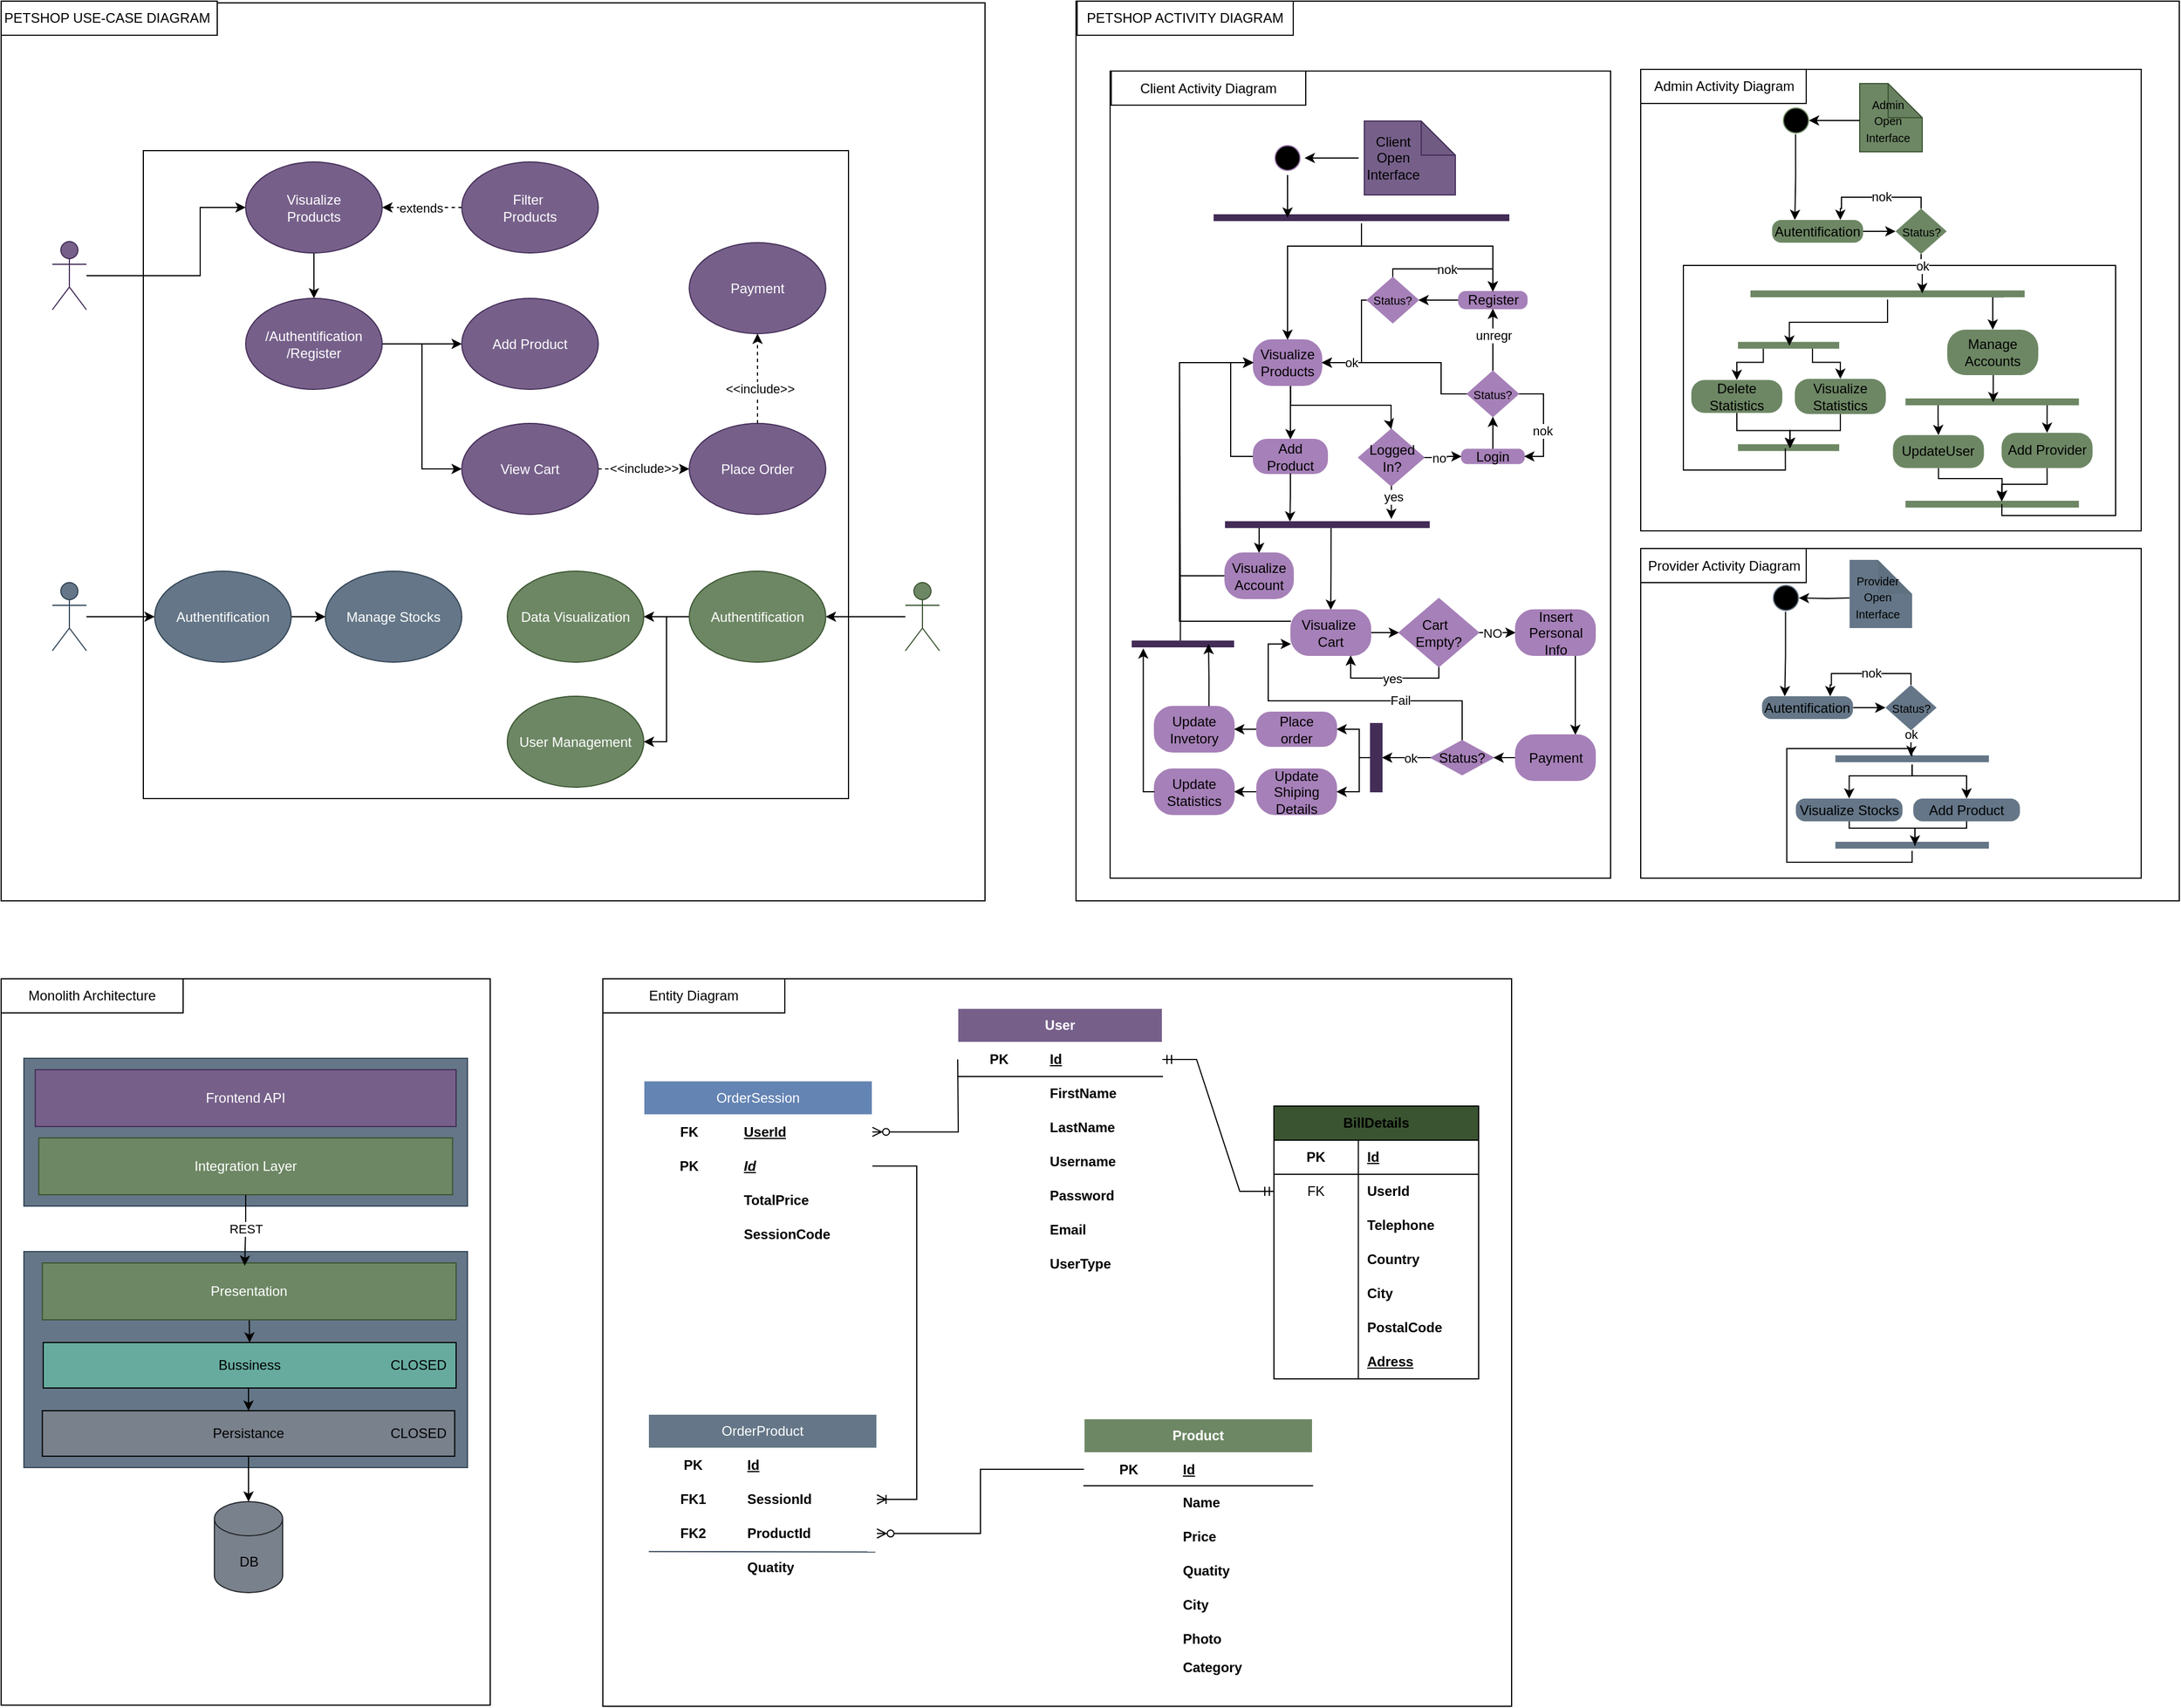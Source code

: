 <mxfile version="24.1.0" type="device">
  <diagram name="Page-1" id="5ZX7TgxYyZlvU3amRxQg">
    <mxGraphModel dx="1687" dy="1387" grid="0" gridSize="10" guides="1" tooltips="1" connect="1" arrows="1" fold="1" page="0" pageScale="1" pageWidth="850" pageHeight="1100" math="0" shadow="0">
      <root>
        <mxCell id="0" />
        <mxCell id="1" parent="0" />
        <mxCell id="Q6Gimb9RM9t8x7_9Zu4_-198" value="" style="rounded=0;whiteSpace=wrap;html=1;" parent="1" vertex="1">
          <mxGeometry x="634" y="760" width="799" height="640" as="geometry" />
        </mxCell>
        <mxCell id="X5GNQbbb3iFWb6tz6MKN-188" value="" style="rounded=0;whiteSpace=wrap;html=1;" parent="1" vertex="1">
          <mxGeometry x="1050" y="-100" width="970" height="791.5" as="geometry" />
        </mxCell>
        <mxCell id="X5GNQbbb3iFWb6tz6MKN-313" value="" style="rounded=0;whiteSpace=wrap;html=1;" parent="1" vertex="1">
          <mxGeometry x="1546.5" y="381.5" width="440" height="290" as="geometry" />
        </mxCell>
        <mxCell id="X5GNQbbb3iFWb6tz6MKN-311" value="" style="rounded=0;whiteSpace=wrap;html=1;" parent="1" vertex="1">
          <mxGeometry x="1546.5" y="-40" width="440" height="406" as="geometry" />
        </mxCell>
        <mxCell id="X5GNQbbb3iFWb6tz6MKN-176" value="" style="rounded=0;whiteSpace=wrap;html=1;" parent="1" vertex="1">
          <mxGeometry x="1080" y="-38.5" width="440" height="710" as="geometry" />
        </mxCell>
        <mxCell id="X5GNQbbb3iFWb6tz6MKN-1" value="" style="rounded=0;whiteSpace=wrap;html=1;" parent="1" vertex="1">
          <mxGeometry x="105" y="-98.5" width="865" height="790" as="geometry" />
        </mxCell>
        <mxCell id="2nUYefRwAOUHqMY0qum0-52" value="" style="rounded=0;whiteSpace=wrap;html=1;" parent="1" vertex="1">
          <mxGeometry x="230" y="31.5" width="620" height="570" as="geometry" />
        </mxCell>
        <mxCell id="2nUYefRwAOUHqMY0qum0-51" style="edgeStyle=orthogonalEdgeStyle;rounded=0;orthogonalLoop=1;jettySize=auto;html=1;entryX=0;entryY=0.5;entryDx=0;entryDy=0;" parent="1" source="2nUYefRwAOUHqMY0qum0-2" target="2nUYefRwAOUHqMY0qum0-46" edge="1">
          <mxGeometry relative="1" as="geometry" />
        </mxCell>
        <mxCell id="2nUYefRwAOUHqMY0qum0-2" value="Provider" style="shape=umlActor;verticalLabelPosition=bottom;verticalAlign=top;html=1;fillColor=#647687;fontColor=#ffffff;strokeColor=#314354;" parent="1" vertex="1">
          <mxGeometry x="150" y="411.5" width="30" height="60" as="geometry" />
        </mxCell>
        <mxCell id="2nUYefRwAOUHqMY0qum0-20" style="edgeStyle=orthogonalEdgeStyle;rounded=0;orthogonalLoop=1;jettySize=auto;html=1;entryX=0;entryY=0.5;entryDx=0;entryDy=0;exitX=1;exitY=0.5;exitDx=0;exitDy=0;" parent="1" source="2nUYefRwAOUHqMY0qum0-13" target="2nUYefRwAOUHqMY0qum0-19" edge="1">
          <mxGeometry relative="1" as="geometry" />
        </mxCell>
        <mxCell id="2nUYefRwAOUHqMY0qum0-21" style="edgeStyle=orthogonalEdgeStyle;rounded=0;orthogonalLoop=1;jettySize=auto;html=1;entryX=0.5;entryY=0;entryDx=0;entryDy=0;exitX=0.347;exitY=0.975;exitDx=0;exitDy=0;exitPerimeter=0;" parent="1" source="2nUYefRwAOUHqMY0qum0-6" target="2nUYefRwAOUHqMY0qum0-13" edge="1">
          <mxGeometry relative="1" as="geometry">
            <Array as="points">
              <mxPoint x="380" y="119.5" />
            </Array>
          </mxGeometry>
        </mxCell>
        <mxCell id="2nUYefRwAOUHqMY0qum0-6" value="Visualize&lt;br&gt;Products" style="ellipse;whiteSpace=wrap;html=1;fillColor=#76608a;fontColor=#ffffff;strokeColor=#432D57;" parent="1" vertex="1">
          <mxGeometry x="320" y="41.5" width="120" height="80" as="geometry" />
        </mxCell>
        <mxCell id="2nUYefRwAOUHqMY0qum0-11" style="edgeStyle=orthogonalEdgeStyle;rounded=0;orthogonalLoop=1;jettySize=auto;html=1;dashed=1;" parent="1" source="2nUYefRwAOUHqMY0qum0-7" target="2nUYefRwAOUHqMY0qum0-6" edge="1">
          <mxGeometry relative="1" as="geometry" />
        </mxCell>
        <mxCell id="2nUYefRwAOUHqMY0qum0-12" value="extends" style="edgeLabel;html=1;align=center;verticalAlign=middle;resizable=0;points=[];" parent="2nUYefRwAOUHqMY0qum0-11" vertex="1" connectable="0">
          <mxGeometry x="0.033" y="4" relative="1" as="geometry">
            <mxPoint y="-4" as="offset" />
          </mxGeometry>
        </mxCell>
        <mxCell id="2nUYefRwAOUHqMY0qum0-7" value="Filter&amp;nbsp;&lt;br&gt;Products" style="ellipse;whiteSpace=wrap;html=1;fillColor=#76608a;fontColor=#ffffff;strokeColor=#432D57;" parent="1" vertex="1">
          <mxGeometry x="510" y="41.5" width="120" height="80" as="geometry" />
        </mxCell>
        <mxCell id="2nUYefRwAOUHqMY0qum0-15" style="edgeStyle=orthogonalEdgeStyle;rounded=0;orthogonalLoop=1;jettySize=auto;html=1;entryX=0;entryY=0.5;entryDx=0;entryDy=0;" parent="1" source="2nUYefRwAOUHqMY0qum0-8" target="2nUYefRwAOUHqMY0qum0-6" edge="1">
          <mxGeometry relative="1" as="geometry">
            <Array as="points">
              <mxPoint x="280" y="141.5" />
              <mxPoint x="280" y="81.5" />
            </Array>
          </mxGeometry>
        </mxCell>
        <mxCell id="2nUYefRwAOUHqMY0qum0-8" value="Client" style="shape=umlActor;verticalLabelPosition=bottom;verticalAlign=top;html=1;fillColor=#76608a;fontColor=#ffffff;strokeColor=#432D57;" parent="1" vertex="1">
          <mxGeometry x="150" y="111.5" width="30" height="60" as="geometry" />
        </mxCell>
        <mxCell id="2nUYefRwAOUHqMY0qum0-24" style="edgeStyle=orthogonalEdgeStyle;rounded=0;orthogonalLoop=1;jettySize=auto;html=1;entryX=0;entryY=0.5;entryDx=0;entryDy=0;" parent="1" source="2nUYefRwAOUHqMY0qum0-13" target="2nUYefRwAOUHqMY0qum0-23" edge="1">
          <mxGeometry relative="1" as="geometry" />
        </mxCell>
        <mxCell id="2nUYefRwAOUHqMY0qum0-13" value="/Authentification&lt;br&gt;/Register" style="ellipse;whiteSpace=wrap;html=1;fillColor=#76608a;fontColor=#ffffff;strokeColor=#432D57;" parent="1" vertex="1">
          <mxGeometry x="320" y="161.5" width="120" height="80" as="geometry" />
        </mxCell>
        <mxCell id="2nUYefRwAOUHqMY0qum0-19" value="Add Product" style="ellipse;whiteSpace=wrap;html=1;fillColor=#76608a;fontColor=#ffffff;strokeColor=#432D57;" parent="1" vertex="1">
          <mxGeometry x="510" y="161.5" width="120" height="80" as="geometry" />
        </mxCell>
        <mxCell id="2nUYefRwAOUHqMY0qum0-26" style="edgeStyle=orthogonalEdgeStyle;rounded=0;orthogonalLoop=1;jettySize=auto;html=1;entryX=0;entryY=0.5;entryDx=0;entryDy=0;dashed=1;" parent="1" source="2nUYefRwAOUHqMY0qum0-23" target="2nUYefRwAOUHqMY0qum0-25" edge="1">
          <mxGeometry relative="1" as="geometry" />
        </mxCell>
        <mxCell id="2nUYefRwAOUHqMY0qum0-27" value="&amp;lt;&amp;lt;include&amp;gt;&amp;gt;" style="edgeLabel;html=1;align=center;verticalAlign=middle;resizable=0;points=[];" parent="2nUYefRwAOUHqMY0qum0-26" vertex="1" connectable="0">
          <mxGeometry y="1" relative="1" as="geometry">
            <mxPoint as="offset" />
          </mxGeometry>
        </mxCell>
        <mxCell id="2nUYefRwAOUHqMY0qum0-23" value="View Cart" style="ellipse;whiteSpace=wrap;html=1;fillColor=#76608a;fontColor=#ffffff;strokeColor=#432D57;" parent="1" vertex="1">
          <mxGeometry x="510" y="271.5" width="120" height="80" as="geometry" />
        </mxCell>
        <mxCell id="2nUYefRwAOUHqMY0qum0-31" style="edgeStyle=orthogonalEdgeStyle;rounded=0;orthogonalLoop=1;jettySize=auto;html=1;entryX=0.5;entryY=1;entryDx=0;entryDy=0;dashed=1;" parent="1" source="2nUYefRwAOUHqMY0qum0-25" target="2nUYefRwAOUHqMY0qum0-28" edge="1">
          <mxGeometry relative="1" as="geometry" />
        </mxCell>
        <mxCell id="2nUYefRwAOUHqMY0qum0-32" value="&amp;lt;&amp;lt;include&amp;gt;&amp;gt;" style="edgeLabel;html=1;align=center;verticalAlign=middle;resizable=0;points=[];" parent="2nUYefRwAOUHqMY0qum0-31" vertex="1" connectable="0">
          <mxGeometry x="-0.224" y="-2" relative="1" as="geometry">
            <mxPoint as="offset" />
          </mxGeometry>
        </mxCell>
        <mxCell id="2nUYefRwAOUHqMY0qum0-25" value="Place Order" style="ellipse;whiteSpace=wrap;html=1;fillColor=#76608a;fontColor=#ffffff;strokeColor=#432D57;" parent="1" vertex="1">
          <mxGeometry x="710" y="271.5" width="120" height="80" as="geometry" />
        </mxCell>
        <mxCell id="2nUYefRwAOUHqMY0qum0-28" value="Payment" style="ellipse;whiteSpace=wrap;html=1;fillColor=#76608a;fontColor=#ffffff;strokeColor=#432D57;" parent="1" vertex="1">
          <mxGeometry x="710" y="112.5" width="120" height="80" as="geometry" />
        </mxCell>
        <mxCell id="2nUYefRwAOUHqMY0qum0-33" value="Manage Stocks" style="ellipse;whiteSpace=wrap;html=1;fillColor=#647687;fontColor=#ffffff;strokeColor=#314354;" parent="1" vertex="1">
          <mxGeometry x="390" y="401.5" width="120" height="80" as="geometry" />
        </mxCell>
        <mxCell id="2nUYefRwAOUHqMY0qum0-43" style="edgeStyle=orthogonalEdgeStyle;rounded=0;orthogonalLoop=1;jettySize=auto;html=1;" parent="1" source="2nUYefRwAOUHqMY0qum0-35" target="2nUYefRwAOUHqMY0qum0-42" edge="1">
          <mxGeometry relative="1" as="geometry" />
        </mxCell>
        <mxCell id="2nUYefRwAOUHqMY0qum0-35" value="Administrator" style="shape=umlActor;verticalLabelPosition=bottom;verticalAlign=top;html=1;fillColor=#6d8764;fontColor=#ffffff;strokeColor=#3A5431;" parent="1" vertex="1">
          <mxGeometry x="900" y="411.5" width="30" height="60" as="geometry" />
        </mxCell>
        <mxCell id="2nUYefRwAOUHqMY0qum0-36" value="User Management" style="ellipse;whiteSpace=wrap;html=1;fillColor=#6d8764;fontColor=#ffffff;strokeColor=#3A5431;" parent="1" vertex="1">
          <mxGeometry x="550" y="511.5" width="120" height="80" as="geometry" />
        </mxCell>
        <mxCell id="2nUYefRwAOUHqMY0qum0-38" value="Data Visualization" style="ellipse;whiteSpace=wrap;html=1;fillColor=#6d8764;fontColor=#ffffff;strokeColor=#3A5431;" parent="1" vertex="1">
          <mxGeometry x="550" y="401.5" width="120" height="80" as="geometry" />
        </mxCell>
        <mxCell id="2nUYefRwAOUHqMY0qum0-44" style="edgeStyle=orthogonalEdgeStyle;rounded=0;orthogonalLoop=1;jettySize=auto;html=1;entryX=1;entryY=0.5;entryDx=0;entryDy=0;" parent="1" source="2nUYefRwAOUHqMY0qum0-42" target="2nUYefRwAOUHqMY0qum0-38" edge="1">
          <mxGeometry relative="1" as="geometry" />
        </mxCell>
        <mxCell id="2nUYefRwAOUHqMY0qum0-45" style="edgeStyle=orthogonalEdgeStyle;rounded=0;orthogonalLoop=1;jettySize=auto;html=1;entryX=1;entryY=0.5;entryDx=0;entryDy=0;" parent="1" source="2nUYefRwAOUHqMY0qum0-42" target="2nUYefRwAOUHqMY0qum0-36" edge="1">
          <mxGeometry relative="1" as="geometry" />
        </mxCell>
        <mxCell id="2nUYefRwAOUHqMY0qum0-42" value="Authentification" style="ellipse;whiteSpace=wrap;html=1;fillColor=#6d8764;fontColor=#ffffff;strokeColor=#3A5431;" parent="1" vertex="1">
          <mxGeometry x="710" y="401.5" width="120" height="80" as="geometry" />
        </mxCell>
        <mxCell id="2nUYefRwAOUHqMY0qum0-47" style="edgeStyle=orthogonalEdgeStyle;rounded=0;orthogonalLoop=1;jettySize=auto;html=1;entryX=0;entryY=0.5;entryDx=0;entryDy=0;" parent="1" source="2nUYefRwAOUHqMY0qum0-46" target="2nUYefRwAOUHqMY0qum0-33" edge="1">
          <mxGeometry relative="1" as="geometry" />
        </mxCell>
        <mxCell id="2nUYefRwAOUHqMY0qum0-48" value="" style="edgeStyle=orthogonalEdgeStyle;rounded=0;orthogonalLoop=1;jettySize=auto;html=1;" parent="1" source="2nUYefRwAOUHqMY0qum0-46" target="2nUYefRwAOUHqMY0qum0-33" edge="1">
          <mxGeometry relative="1" as="geometry" />
        </mxCell>
        <mxCell id="2nUYefRwAOUHqMY0qum0-46" value="Authentification" style="ellipse;whiteSpace=wrap;html=1;fillColor=#647687;fontColor=#ffffff;strokeColor=#314354;" parent="1" vertex="1">
          <mxGeometry x="240" y="401.5" width="120" height="80" as="geometry" />
        </mxCell>
        <mxCell id="2nUYefRwAOUHqMY0qum0-53" value="PETSHOP USE-CASE DIAGRAM&amp;nbsp;" style="rounded=0;whiteSpace=wrap;html=1;" parent="1" vertex="1">
          <mxGeometry x="105" y="-100" width="190" height="30" as="geometry" />
        </mxCell>
        <mxCell id="X5GNQbbb3iFWb6tz6MKN-2" value="" style="ellipse;html=1;shape=startState;fillColor=#000000;strokeColor=#A680B8;" parent="1" vertex="1">
          <mxGeometry x="1221" y="23" width="30" height="30" as="geometry" />
        </mxCell>
        <mxCell id="X5GNQbbb3iFWb6tz6MKN-6" style="edgeStyle=orthogonalEdgeStyle;rounded=0;orthogonalLoop=1;jettySize=auto;html=1;exitX=0.5;exitY=1;exitDx=0;exitDy=0;" parent="1" edge="1">
          <mxGeometry relative="1" as="geometry">
            <mxPoint x="1341.5" y="50.5" as="sourcePoint" />
            <mxPoint x="1341.5" y="50.5" as="targetPoint" />
          </mxGeometry>
        </mxCell>
        <mxCell id="X5GNQbbb3iFWb6tz6MKN-71" style="edgeStyle=orthogonalEdgeStyle;rounded=0;orthogonalLoop=1;jettySize=auto;html=1;entryX=0.5;entryY=0;entryDx=0;entryDy=0;" parent="1" source="X5GNQbbb3iFWb6tz6MKN-16" target="X5GNQbbb3iFWb6tz6MKN-70" edge="1">
          <mxGeometry relative="1" as="geometry">
            <Array as="points">
              <mxPoint x="1239" y="265.5" />
            </Array>
          </mxGeometry>
        </mxCell>
        <mxCell id="X5GNQbbb3iFWb6tz6MKN-140" style="edgeStyle=orthogonalEdgeStyle;rounded=0;orthogonalLoop=1;jettySize=auto;html=1;exitX=0.545;exitY=1.011;exitDx=0;exitDy=0;exitPerimeter=0;entryX=0.5;entryY=0;entryDx=0;entryDy=0;" parent="1" source="X5GNQbbb3iFWb6tz6MKN-16" target="X5GNQbbb3iFWb6tz6MKN-141" edge="1">
          <mxGeometry relative="1" as="geometry">
            <mxPoint x="1331" y="305.5" as="targetPoint" />
            <Array as="points">
              <mxPoint x="1239" y="255.5" />
              <mxPoint x="1327" y="255.5" />
              <mxPoint x="1327" y="275.5" />
            </Array>
          </mxGeometry>
        </mxCell>
        <mxCell id="X5GNQbbb3iFWb6tz6MKN-16" value="Visualize Products" style="rounded=1;whiteSpace=wrap;html=1;arcSize=40;fontColor=#000000;fillColor=#A680B8;strokeColor=#A680B8;" parent="1" vertex="1">
          <mxGeometry x="1206" y="198" width="60" height="40" as="geometry" />
        </mxCell>
        <mxCell id="X5GNQbbb3iFWb6tz6MKN-170" style="edgeStyle=orthogonalEdgeStyle;rounded=0;orthogonalLoop=1;jettySize=auto;html=1;entryX=1;entryY=0.5;entryDx=0;entryDy=0;" parent="1" source="X5GNQbbb3iFWb6tz6MKN-30" target="X5GNQbbb3iFWb6tz6MKN-154" edge="1">
          <mxGeometry relative="1" as="geometry" />
        </mxCell>
        <mxCell id="X5GNQbbb3iFWb6tz6MKN-30" value="Register" style="rounded=1;whiteSpace=wrap;html=1;arcSize=40;fontColor=#000000;fillColor=#A680B8;strokeColor=#A680B8;" parent="1" vertex="1">
          <mxGeometry x="1386.5" y="155.5" width="60" height="15" as="geometry" />
        </mxCell>
        <mxCell id="X5GNQbbb3iFWb6tz6MKN-185" style="edgeStyle=orthogonalEdgeStyle;rounded=0;orthogonalLoop=1;jettySize=auto;html=1;exitX=0.25;exitY=0.5;exitDx=0;exitDy=0;exitPerimeter=0;entryX=0.5;entryY=0;entryDx=0;entryDy=0;" parent="1" source="X5GNQbbb3iFWb6tz6MKN-41" target="X5GNQbbb3iFWb6tz6MKN-184" edge="1">
          <mxGeometry relative="1" as="geometry">
            <Array as="points">
              <mxPoint x="1211" y="360.5" />
            </Array>
          </mxGeometry>
        </mxCell>
        <mxCell id="X5GNQbbb3iFWb6tz6MKN-187" style="edgeStyle=orthogonalEdgeStyle;rounded=0;orthogonalLoop=1;jettySize=auto;html=1;entryX=0.5;entryY=0;entryDx=0;entryDy=0;exitX=0.518;exitY=0.476;exitDx=0;exitDy=0;exitPerimeter=0;" parent="1" source="X5GNQbbb3iFWb6tz6MKN-41" target="X5GNQbbb3iFWb6tz6MKN-56" edge="1">
          <mxGeometry relative="1" as="geometry">
            <Array as="points" />
          </mxGeometry>
        </mxCell>
        <mxCell id="X5GNQbbb3iFWb6tz6MKN-41" value="" style="shape=line;html=1;strokeWidth=6;strokeColor=#432D57;fillColor=#76608a;fontColor=#ffffff;" parent="1" vertex="1">
          <mxGeometry x="1181" y="355.5" width="180" height="10" as="geometry" />
        </mxCell>
        <mxCell id="X5GNQbbb3iFWb6tz6MKN-149" style="edgeStyle=orthogonalEdgeStyle;rounded=0;orthogonalLoop=1;jettySize=auto;html=1;entryX=0.5;entryY=1;entryDx=0;entryDy=0;" parent="1" source="X5GNQbbb3iFWb6tz6MKN-43" target="X5GNQbbb3iFWb6tz6MKN-147" edge="1">
          <mxGeometry relative="1" as="geometry" />
        </mxCell>
        <mxCell id="X5GNQbbb3iFWb6tz6MKN-43" value="Login" style="rounded=1;whiteSpace=wrap;html=1;arcSize=40;fontColor=#000000;fillColor=#A680B8;strokeColor=#A680B8;" parent="1" vertex="1">
          <mxGeometry x="1389" y="294.25" width="55" height="12.5" as="geometry" />
        </mxCell>
        <mxCell id="X5GNQbbb3iFWb6tz6MKN-65" style="edgeStyle=orthogonalEdgeStyle;rounded=0;orthogonalLoop=1;jettySize=auto;html=1;entryX=0;entryY=0.5;entryDx=0;entryDy=0;" parent="1" source="X5GNQbbb3iFWb6tz6MKN-56" target="X5GNQbbb3iFWb6tz6MKN-64" edge="1">
          <mxGeometry relative="1" as="geometry" />
        </mxCell>
        <mxCell id="X5GNQbbb3iFWb6tz6MKN-91" style="edgeStyle=orthogonalEdgeStyle;rounded=0;orthogonalLoop=1;jettySize=auto;html=1;entryX=0;entryY=0.5;entryDx=0;entryDy=0;exitX=0;exitY=0.25;exitDx=0;exitDy=0;" parent="1" source="X5GNQbbb3iFWb6tz6MKN-56" target="X5GNQbbb3iFWb6tz6MKN-16" edge="1">
          <mxGeometry relative="1" as="geometry">
            <Array as="points">
              <mxPoint x="1141" y="445.5" />
              <mxPoint x="1141" y="217.5" />
            </Array>
          </mxGeometry>
        </mxCell>
        <mxCell id="X5GNQbbb3iFWb6tz6MKN-56" value="Visualize&amp;nbsp;&lt;div&gt;Cart&lt;/div&gt;" style="rounded=1;whiteSpace=wrap;html=1;arcSize=40;fontColor=#000000;fillColor=#A680B8;strokeColor=#A680B8;" parent="1" vertex="1">
          <mxGeometry x="1239" y="435.5" width="70" height="40" as="geometry" />
        </mxCell>
        <mxCell id="X5GNQbbb3iFWb6tz6MKN-66" style="edgeStyle=orthogonalEdgeStyle;rounded=0;orthogonalLoop=1;jettySize=auto;html=1;entryX=0;entryY=0.5;entryDx=0;entryDy=0;" parent="1" source="X5GNQbbb3iFWb6tz6MKN-64" target="X5GNQbbb3iFWb6tz6MKN-88" edge="1">
          <mxGeometry relative="1" as="geometry">
            <mxPoint x="1479" y="455.5" as="targetPoint" />
          </mxGeometry>
        </mxCell>
        <mxCell id="X5GNQbbb3iFWb6tz6MKN-67" value="NO" style="edgeLabel;html=1;align=center;verticalAlign=middle;resizable=0;points=[];" parent="X5GNQbbb3iFWb6tz6MKN-66" vertex="1" connectable="0">
          <mxGeometry x="-0.238" y="1" relative="1" as="geometry">
            <mxPoint x="-6" y="1" as="offset" />
          </mxGeometry>
        </mxCell>
        <mxCell id="X5GNQbbb3iFWb6tz6MKN-103" style="edgeStyle=orthogonalEdgeStyle;rounded=0;orthogonalLoop=1;jettySize=auto;html=1;entryX=0.75;entryY=1;entryDx=0;entryDy=0;" parent="1" source="X5GNQbbb3iFWb6tz6MKN-64" target="X5GNQbbb3iFWb6tz6MKN-56" edge="1">
          <mxGeometry relative="1" as="geometry">
            <Array as="points">
              <mxPoint x="1369" y="495.5" />
              <mxPoint x="1292" y="495.5" />
            </Array>
          </mxGeometry>
        </mxCell>
        <mxCell id="X5GNQbbb3iFWb6tz6MKN-104" value="yes" style="edgeLabel;html=1;align=center;verticalAlign=middle;resizable=0;points=[];" parent="X5GNQbbb3iFWb6tz6MKN-103" vertex="1" connectable="0">
          <mxGeometry x="-0.043" relative="1" as="geometry">
            <mxPoint as="offset" />
          </mxGeometry>
        </mxCell>
        <mxCell id="X5GNQbbb3iFWb6tz6MKN-64" value="Cart&amp;nbsp;&amp;nbsp;&lt;br&gt;Empty?" style="rhombus;whiteSpace=wrap;html=1;fontColor=#000000;fillColor=#A680B8;strokeColor=#A680B8;" parent="1" vertex="1">
          <mxGeometry x="1334" y="425.5" width="70" height="60" as="geometry" />
        </mxCell>
        <mxCell id="X5GNQbbb3iFWb6tz6MKN-86" style="edgeStyle=orthogonalEdgeStyle;rounded=0;orthogonalLoop=1;jettySize=auto;html=1;entryX=0;entryY=0.5;entryDx=0;entryDy=0;" parent="1" source="X5GNQbbb3iFWb6tz6MKN-70" target="X5GNQbbb3iFWb6tz6MKN-16" edge="1">
          <mxGeometry relative="1" as="geometry">
            <Array as="points">
              <mxPoint x="1186" y="300.5" />
              <mxPoint x="1186" y="217.5" />
            </Array>
          </mxGeometry>
        </mxCell>
        <mxCell id="X5GNQbbb3iFWb6tz6MKN-70" value="Add Product" style="rounded=1;whiteSpace=wrap;html=1;arcSize=40;fontColor=#000000;fillColor=#A680B8;strokeColor=#A680B8;" parent="1" vertex="1">
          <mxGeometry x="1206" y="285.5" width="65" height="30" as="geometry" />
        </mxCell>
        <mxCell id="X5GNQbbb3iFWb6tz6MKN-80" style="edgeStyle=orthogonalEdgeStyle;rounded=0;orthogonalLoop=1;jettySize=auto;html=1;entryX=0.317;entryY=0.238;entryDx=0;entryDy=0;entryPerimeter=0;" parent="1" source="X5GNQbbb3iFWb6tz6MKN-70" target="X5GNQbbb3iFWb6tz6MKN-41" edge="1">
          <mxGeometry relative="1" as="geometry">
            <mxPoint x="1235" y="365.5" as="targetPoint" />
          </mxGeometry>
        </mxCell>
        <mxCell id="X5GNQbbb3iFWb6tz6MKN-90" style="edgeStyle=orthogonalEdgeStyle;rounded=0;orthogonalLoop=1;jettySize=auto;html=1;entryX=0.75;entryY=0;entryDx=0;entryDy=0;exitX=0.75;exitY=1;exitDx=0;exitDy=0;" parent="1" source="X5GNQbbb3iFWb6tz6MKN-88" target="X5GNQbbb3iFWb6tz6MKN-89" edge="1">
          <mxGeometry relative="1" as="geometry" />
        </mxCell>
        <mxCell id="X5GNQbbb3iFWb6tz6MKN-88" value="Insert Personal&lt;br&gt;Info" style="rounded=1;whiteSpace=wrap;html=1;arcSize=40;fontColor=#000000;fillColor=#A680B8;strokeColor=#A680B8;" parent="1" vertex="1">
          <mxGeometry x="1436.5" y="435.5" width="70" height="40" as="geometry" />
        </mxCell>
        <mxCell id="X5GNQbbb3iFWb6tz6MKN-98" style="edgeStyle=orthogonalEdgeStyle;rounded=0;orthogonalLoop=1;jettySize=auto;html=1;" parent="1" source="X5GNQbbb3iFWb6tz6MKN-89" target="X5GNQbbb3iFWb6tz6MKN-94" edge="1">
          <mxGeometry relative="1" as="geometry" />
        </mxCell>
        <mxCell id="X5GNQbbb3iFWb6tz6MKN-89" value="Payment" style="rounded=1;whiteSpace=wrap;html=1;arcSize=40;fontColor=#000000;fillColor=#A680B8;strokeColor=#A680B8;" parent="1" vertex="1">
          <mxGeometry x="1436.5" y="545.5" width="70" height="40" as="geometry" />
        </mxCell>
        <mxCell id="X5GNQbbb3iFWb6tz6MKN-99" style="edgeStyle=orthogonalEdgeStyle;rounded=0;orthogonalLoop=1;jettySize=auto;html=1;entryX=0;entryY=0.75;entryDx=0;entryDy=0;" parent="1" source="X5GNQbbb3iFWb6tz6MKN-94" target="X5GNQbbb3iFWb6tz6MKN-56" edge="1">
          <mxGeometry relative="1" as="geometry">
            <Array as="points">
              <mxPoint x="1390" y="515.5" />
              <mxPoint x="1219" y="515.5" />
              <mxPoint x="1219" y="465.5" />
            </Array>
          </mxGeometry>
        </mxCell>
        <mxCell id="X5GNQbbb3iFWb6tz6MKN-100" value="Fail" style="edgeLabel;html=1;align=center;verticalAlign=middle;resizable=0;points=[];" parent="X5GNQbbb3iFWb6tz6MKN-99" vertex="1" connectable="0">
          <mxGeometry x="-0.525" y="-1" relative="1" as="geometry">
            <mxPoint x="-24" as="offset" />
          </mxGeometry>
        </mxCell>
        <mxCell id="X5GNQbbb3iFWb6tz6MKN-94" value="Status?" style="rhombus;whiteSpace=wrap;html=1;fontColor=#000000;fillColor=#A680B8;strokeColor=#A680B8;" parent="1" vertex="1">
          <mxGeometry x="1362" y="550.5" width="55" height="30" as="geometry" />
        </mxCell>
        <mxCell id="X5GNQbbb3iFWb6tz6MKN-127" style="edgeStyle=orthogonalEdgeStyle;rounded=0;orthogonalLoop=1;jettySize=auto;html=1;entryX=1;entryY=0.5;entryDx=0;entryDy=0;" parent="1" source="X5GNQbbb3iFWb6tz6MKN-113" target="X5GNQbbb3iFWb6tz6MKN-122" edge="1">
          <mxGeometry relative="1" as="geometry" />
        </mxCell>
        <mxCell id="X5GNQbbb3iFWb6tz6MKN-113" value="Update&lt;br&gt;Shiping&lt;br&gt;Details" style="rounded=1;whiteSpace=wrap;html=1;arcSize=40;fontColor=#000000;fillColor=#A680B8;strokeColor=#A680B8;" parent="1" vertex="1">
          <mxGeometry x="1209" y="575.5" width="70" height="40" as="geometry" />
        </mxCell>
        <mxCell id="X5GNQbbb3iFWb6tz6MKN-115" style="edgeStyle=orthogonalEdgeStyle;rounded=0;orthogonalLoop=1;jettySize=auto;html=1;entryX=1;entryY=0.5;entryDx=0;entryDy=0;" parent="1" source="X5GNQbbb3iFWb6tz6MKN-94" target="X5GNQbbb3iFWb6tz6MKN-124" edge="1">
          <mxGeometry relative="1" as="geometry">
            <mxPoint x="1350.62" y="618.06" as="targetPoint" />
          </mxGeometry>
        </mxCell>
        <mxCell id="X5GNQbbb3iFWb6tz6MKN-116" value="ok" style="edgeLabel;html=1;align=center;verticalAlign=middle;resizable=0;points=[];" parent="X5GNQbbb3iFWb6tz6MKN-115" vertex="1" connectable="0">
          <mxGeometry x="-0.173" relative="1" as="geometry">
            <mxPoint as="offset" />
          </mxGeometry>
        </mxCell>
        <mxCell id="X5GNQbbb3iFWb6tz6MKN-128" style="edgeStyle=orthogonalEdgeStyle;rounded=0;orthogonalLoop=1;jettySize=auto;html=1;entryX=1;entryY=0.5;entryDx=0;entryDy=0;" parent="1" source="X5GNQbbb3iFWb6tz6MKN-118" target="X5GNQbbb3iFWb6tz6MKN-120" edge="1">
          <mxGeometry relative="1" as="geometry" />
        </mxCell>
        <mxCell id="X5GNQbbb3iFWb6tz6MKN-118" value="Place&lt;br&gt;order" style="rounded=1;whiteSpace=wrap;html=1;arcSize=40;fontColor=#000000;fillColor=#A680B8;strokeColor=#A680B8;" parent="1" vertex="1">
          <mxGeometry x="1209" y="525.5" width="70" height="30" as="geometry" />
        </mxCell>
        <mxCell id="X5GNQbbb3iFWb6tz6MKN-120" value="Update&lt;br&gt;Invetory" style="rounded=1;whiteSpace=wrap;html=1;arcSize=40;fontColor=#000000;fillColor=#A680B8;strokeColor=#A680B8;" parent="1" vertex="1">
          <mxGeometry x="1119" y="520.5" width="70" height="40" as="geometry" />
        </mxCell>
        <mxCell id="X5GNQbbb3iFWb6tz6MKN-122" value="Update&lt;br&gt;Statistics" style="rounded=1;whiteSpace=wrap;html=1;arcSize=40;fontColor=#000000;fillColor=#A680B8;strokeColor=#A680B8;" parent="1" vertex="1">
          <mxGeometry x="1119" y="575.5" width="70" height="40" as="geometry" />
        </mxCell>
        <mxCell id="X5GNQbbb3iFWb6tz6MKN-125" style="edgeStyle=orthogonalEdgeStyle;rounded=0;orthogonalLoop=1;jettySize=auto;html=1;entryX=1;entryY=0.5;entryDx=0;entryDy=0;" parent="1" source="X5GNQbbb3iFWb6tz6MKN-124" target="X5GNQbbb3iFWb6tz6MKN-118" edge="1">
          <mxGeometry relative="1" as="geometry">
            <Array as="points">
              <mxPoint x="1299" y="565.5" />
              <mxPoint x="1299" y="540.5" />
            </Array>
          </mxGeometry>
        </mxCell>
        <mxCell id="X5GNQbbb3iFWb6tz6MKN-126" style="edgeStyle=orthogonalEdgeStyle;rounded=0;orthogonalLoop=1;jettySize=auto;html=1;entryX=1;entryY=0.5;entryDx=0;entryDy=0;" parent="1" source="X5GNQbbb3iFWb6tz6MKN-124" target="X5GNQbbb3iFWb6tz6MKN-113" edge="1">
          <mxGeometry relative="1" as="geometry">
            <Array as="points">
              <mxPoint x="1299" y="565.5" />
              <mxPoint x="1299" y="595.5" />
            </Array>
          </mxGeometry>
        </mxCell>
        <mxCell id="X5GNQbbb3iFWb6tz6MKN-124" value="" style="rounded=0;whiteSpace=wrap;html=1;fillColor=#432D57;fontColor=#ffffff;strokeColor=#432D57;" parent="1" vertex="1">
          <mxGeometry x="1309" y="535.5" width="10" height="60" as="geometry" />
        </mxCell>
        <mxCell id="X5GNQbbb3iFWb6tz6MKN-132" style="edgeStyle=orthogonalEdgeStyle;rounded=0;orthogonalLoop=1;jettySize=auto;html=1;entryX=0;entryY=0.5;entryDx=0;entryDy=0;exitX=0.475;exitY=0.2;exitDx=0;exitDy=0;exitPerimeter=0;" parent="1" source="X5GNQbbb3iFWb6tz6MKN-129" target="X5GNQbbb3iFWb6tz6MKN-16" edge="1">
          <mxGeometry relative="1" as="geometry">
            <Array as="points">
              <mxPoint x="1142" y="432.5" />
              <mxPoint x="1141" y="432.5" />
              <mxPoint x="1141" y="217.5" />
            </Array>
          </mxGeometry>
        </mxCell>
        <mxCell id="X5GNQbbb3iFWb6tz6MKN-129" value="" style="shape=line;html=1;strokeWidth=6;strokeColor=#432D57;fillColor=#76608a;fontColor=#ffffff;" parent="1" vertex="1">
          <mxGeometry x="1099" y="460.5" width="90" height="10" as="geometry" />
        </mxCell>
        <mxCell id="X5GNQbbb3iFWb6tz6MKN-130" style="edgeStyle=orthogonalEdgeStyle;rounded=0;orthogonalLoop=1;jettySize=auto;html=1;entryX=0.75;entryY=0.5;entryDx=0;entryDy=0;entryPerimeter=0;exitX=0.684;exitY=-0.007;exitDx=0;exitDy=0;exitPerimeter=0;" parent="1" source="X5GNQbbb3iFWb6tz6MKN-120" target="X5GNQbbb3iFWb6tz6MKN-129" edge="1">
          <mxGeometry relative="1" as="geometry">
            <Array as="points">
              <mxPoint x="1167" y="495.5" />
            </Array>
          </mxGeometry>
        </mxCell>
        <mxCell id="X5GNQbbb3iFWb6tz6MKN-131" style="edgeStyle=orthogonalEdgeStyle;rounded=0;orthogonalLoop=1;jettySize=auto;html=1;entryX=0.113;entryY=0.886;entryDx=0;entryDy=0;entryPerimeter=0;" parent="1" source="X5GNQbbb3iFWb6tz6MKN-122" target="X5GNQbbb3iFWb6tz6MKN-129" edge="1">
          <mxGeometry relative="1" as="geometry">
            <Array as="points">
              <mxPoint x="1109" y="595.5" />
            </Array>
          </mxGeometry>
        </mxCell>
        <mxCell id="X5GNQbbb3iFWb6tz6MKN-134" value="" style="shape=note;whiteSpace=wrap;html=1;backgroundOutline=1;darkOpacity=0.05;fillColor=#76608a;fontColor=#ffffff;strokeColor=#432D57;" parent="1" vertex="1">
          <mxGeometry x="1303.5" y="5.5" width="80" height="65" as="geometry" />
        </mxCell>
        <mxCell id="X5GNQbbb3iFWb6tz6MKN-138" style="edgeStyle=orthogonalEdgeStyle;rounded=0;orthogonalLoop=1;jettySize=auto;html=1;entryX=1;entryY=0.5;entryDx=0;entryDy=0;" parent="1" source="X5GNQbbb3iFWb6tz6MKN-133" target="X5GNQbbb3iFWb6tz6MKN-2" edge="1">
          <mxGeometry relative="1" as="geometry" />
        </mxCell>
        <mxCell id="X5GNQbbb3iFWb6tz6MKN-133" value="&lt;font color=&quot;#000000&quot;&gt;Client&lt;/font&gt;&lt;br style=&quot;color: rgb(0, 0, 0);&quot;&gt;&lt;span style=&quot;color: rgb(0, 0, 0);&quot;&gt;Open Interface&lt;/span&gt;" style="text;html=1;align=center;verticalAlign=middle;whiteSpace=wrap;rounded=0;" parent="1" vertex="1">
          <mxGeometry x="1298.5" y="5.5" width="60" height="65" as="geometry" />
        </mxCell>
        <mxCell id="X5GNQbbb3iFWb6tz6MKN-145" style="edgeStyle=orthogonalEdgeStyle;rounded=0;orthogonalLoop=1;jettySize=auto;html=1;entryX=0;entryY=0.5;entryDx=0;entryDy=0;" parent="1" source="X5GNQbbb3iFWb6tz6MKN-141" target="X5GNQbbb3iFWb6tz6MKN-43" edge="1">
          <mxGeometry relative="1" as="geometry" />
        </mxCell>
        <mxCell id="X5GNQbbb3iFWb6tz6MKN-146" value="no" style="edgeLabel;html=1;align=center;verticalAlign=middle;resizable=0;points=[];" parent="X5GNQbbb3iFWb6tz6MKN-145" vertex="1" connectable="0">
          <mxGeometry x="-0.49" relative="1" as="geometry">
            <mxPoint x="4" as="offset" />
          </mxGeometry>
        </mxCell>
        <mxCell id="X5GNQbbb3iFWb6tz6MKN-141" value="Logged &lt;br&gt;In?" style="rhombus;whiteSpace=wrap;html=1;fontColor=#000000;fillColor=#A680B8;strokeColor=#A680B8;" parent="1" vertex="1">
          <mxGeometry x="1298.5" y="276.5" width="57.5" height="50" as="geometry" />
        </mxCell>
        <mxCell id="X5GNQbbb3iFWb6tz6MKN-143" style="edgeStyle=orthogonalEdgeStyle;rounded=0;orthogonalLoop=1;jettySize=auto;html=1;" parent="1" source="X5GNQbbb3iFWb6tz6MKN-141" edge="1">
          <mxGeometry relative="1" as="geometry">
            <mxPoint x="1327" y="355.5" as="targetPoint" />
            <Array as="points">
              <mxPoint x="1327" y="355.5" />
              <mxPoint x="1327" y="355.5" />
            </Array>
          </mxGeometry>
        </mxCell>
        <mxCell id="X5GNQbbb3iFWb6tz6MKN-144" value="yes" style="edgeLabel;html=1;align=center;verticalAlign=middle;resizable=0;points=[];" parent="X5GNQbbb3iFWb6tz6MKN-143" vertex="1" connectable="0">
          <mxGeometry x="-0.026" y="-1" relative="1" as="geometry">
            <mxPoint x="2" y="-5" as="offset" />
          </mxGeometry>
        </mxCell>
        <mxCell id="X5GNQbbb3iFWb6tz6MKN-161" style="edgeStyle=orthogonalEdgeStyle;rounded=0;orthogonalLoop=1;jettySize=auto;html=1;entryX=1;entryY=0.5;entryDx=0;entryDy=0;" parent="1" source="X5GNQbbb3iFWb6tz6MKN-147" target="X5GNQbbb3iFWb6tz6MKN-16" edge="1">
          <mxGeometry relative="1" as="geometry">
            <Array as="points">
              <mxPoint x="1371" y="245.5" />
              <mxPoint x="1371" y="217.5" />
            </Array>
          </mxGeometry>
        </mxCell>
        <mxCell id="X5GNQbbb3iFWb6tz6MKN-165" style="edgeStyle=orthogonalEdgeStyle;rounded=0;orthogonalLoop=1;jettySize=auto;html=1;entryX=1;entryY=0.5;entryDx=0;entryDy=0;exitX=1;exitY=0.5;exitDx=0;exitDy=0;" parent="1" source="X5GNQbbb3iFWb6tz6MKN-147" target="X5GNQbbb3iFWb6tz6MKN-43" edge="1">
          <mxGeometry relative="1" as="geometry">
            <Array as="points">
              <mxPoint x="1461" y="245.5" />
              <mxPoint x="1461" y="300.5" />
            </Array>
          </mxGeometry>
        </mxCell>
        <mxCell id="X5GNQbbb3iFWb6tz6MKN-166" value="nok" style="edgeLabel;html=1;align=center;verticalAlign=middle;resizable=0;points=[];" parent="X5GNQbbb3iFWb6tz6MKN-165" vertex="1" connectable="0">
          <mxGeometry x="0.16" y="-1" relative="1" as="geometry">
            <mxPoint as="offset" />
          </mxGeometry>
        </mxCell>
        <mxCell id="X5GNQbbb3iFWb6tz6MKN-168" style="edgeStyle=orthogonalEdgeStyle;rounded=0;orthogonalLoop=1;jettySize=auto;html=1;" parent="1" source="X5GNQbbb3iFWb6tz6MKN-147" target="X5GNQbbb3iFWb6tz6MKN-30" edge="1">
          <mxGeometry relative="1" as="geometry" />
        </mxCell>
        <mxCell id="X5GNQbbb3iFWb6tz6MKN-169" value="unregr" style="edgeLabel;html=1;align=center;verticalAlign=middle;resizable=0;points=[];" parent="X5GNQbbb3iFWb6tz6MKN-168" vertex="1" connectable="0">
          <mxGeometry x="0.154" relative="1" as="geometry">
            <mxPoint as="offset" />
          </mxGeometry>
        </mxCell>
        <mxCell id="X5GNQbbb3iFWb6tz6MKN-147" value="&lt;font style=&quot;font-size: 10px;&quot;&gt;Status?&lt;/font&gt;" style="rhombus;whiteSpace=wrap;html=1;fontColor=#000000;fillColor=#A680B8;strokeColor=#A680B8;" parent="1" vertex="1">
          <mxGeometry x="1394" y="225.5" width="45" height="40" as="geometry" />
        </mxCell>
        <mxCell id="X5GNQbbb3iFWb6tz6MKN-171" style="edgeStyle=orthogonalEdgeStyle;rounded=0;orthogonalLoop=1;jettySize=auto;html=1;entryX=0.5;entryY=0;entryDx=0;entryDy=0;exitX=0.5;exitY=0;exitDx=0;exitDy=0;" parent="1" source="X5GNQbbb3iFWb6tz6MKN-154" target="X5GNQbbb3iFWb6tz6MKN-30" edge="1">
          <mxGeometry relative="1" as="geometry">
            <Array as="points">
              <mxPoint x="1328" y="135.5" />
              <mxPoint x="1416" y="135.5" />
            </Array>
          </mxGeometry>
        </mxCell>
        <mxCell id="X5GNQbbb3iFWb6tz6MKN-172" value="nok" style="edgeLabel;html=1;align=center;verticalAlign=middle;resizable=0;points=[];" parent="X5GNQbbb3iFWb6tz6MKN-171" vertex="1" connectable="0">
          <mxGeometry x="-0.044" relative="1" as="geometry">
            <mxPoint as="offset" />
          </mxGeometry>
        </mxCell>
        <mxCell id="X5GNQbbb3iFWb6tz6MKN-173" style="edgeStyle=orthogonalEdgeStyle;rounded=0;orthogonalLoop=1;jettySize=auto;html=1;entryX=1;entryY=0.5;entryDx=0;entryDy=0;" parent="1" source="X5GNQbbb3iFWb6tz6MKN-154" target="X5GNQbbb3iFWb6tz6MKN-16" edge="1">
          <mxGeometry relative="1" as="geometry">
            <Array as="points">
              <mxPoint x="1301" y="163.5" />
              <mxPoint x="1301" y="218.5" />
            </Array>
          </mxGeometry>
        </mxCell>
        <mxCell id="X5GNQbbb3iFWb6tz6MKN-174" value="ok" style="edgeLabel;html=1;align=center;verticalAlign=middle;resizable=0;points=[];" parent="X5GNQbbb3iFWb6tz6MKN-173" vertex="1" connectable="0">
          <mxGeometry x="0.639" y="-1" relative="1" as="geometry">
            <mxPoint x="9" y="1" as="offset" />
          </mxGeometry>
        </mxCell>
        <mxCell id="X5GNQbbb3iFWb6tz6MKN-154" value="&lt;font style=&quot;font-size: 10px;&quot;&gt;Status?&lt;/font&gt;" style="rhombus;whiteSpace=wrap;html=1;fontColor=#000000;fillColor=#A680B8;strokeColor=#A680B8;" parent="1" vertex="1">
          <mxGeometry x="1306" y="143" width="45" height="40" as="geometry" />
        </mxCell>
        <mxCell id="X5GNQbbb3iFWb6tz6MKN-177" value="Client Activity Diagram" style="rounded=0;whiteSpace=wrap;html=1;" parent="1" vertex="1">
          <mxGeometry x="1081" y="-38.5" width="171" height="30" as="geometry" />
        </mxCell>
        <mxCell id="X5GNQbbb3iFWb6tz6MKN-182" style="edgeStyle=orthogonalEdgeStyle;rounded=0;orthogonalLoop=1;jettySize=auto;html=1;entryX=0.5;entryY=0;entryDx=0;entryDy=0;" parent="1" source="X5GNQbbb3iFWb6tz6MKN-180" target="X5GNQbbb3iFWb6tz6MKN-30" edge="1">
          <mxGeometry relative="1" as="geometry">
            <Array as="points">
              <mxPoint x="1301" y="115.5" />
              <mxPoint x="1416" y="115.5" />
            </Array>
          </mxGeometry>
        </mxCell>
        <mxCell id="X5GNQbbb3iFWb6tz6MKN-183" style="edgeStyle=orthogonalEdgeStyle;rounded=0;orthogonalLoop=1;jettySize=auto;html=1;entryX=0.5;entryY=0;entryDx=0;entryDy=0;" parent="1" source="X5GNQbbb3iFWb6tz6MKN-180" target="X5GNQbbb3iFWb6tz6MKN-16" edge="1">
          <mxGeometry relative="1" as="geometry">
            <Array as="points">
              <mxPoint x="1301" y="115.5" />
              <mxPoint x="1236" y="115.5" />
            </Array>
          </mxGeometry>
        </mxCell>
        <mxCell id="X5GNQbbb3iFWb6tz6MKN-180" value="" style="shape=line;html=1;strokeWidth=6;strokeColor=#432D57;fillColor=#76608a;fontColor=#ffffff;" parent="1" vertex="1">
          <mxGeometry x="1171" y="85.5" width="260" height="10" as="geometry" />
        </mxCell>
        <mxCell id="X5GNQbbb3iFWb6tz6MKN-181" style="edgeStyle=orthogonalEdgeStyle;rounded=0;orthogonalLoop=1;jettySize=auto;html=1;entryX=0.25;entryY=0.5;entryDx=0;entryDy=0;entryPerimeter=0;" parent="1" source="X5GNQbbb3iFWb6tz6MKN-2" target="X5GNQbbb3iFWb6tz6MKN-180" edge="1">
          <mxGeometry relative="1" as="geometry" />
        </mxCell>
        <mxCell id="X5GNQbbb3iFWb6tz6MKN-186" style="edgeStyle=orthogonalEdgeStyle;rounded=0;orthogonalLoop=1;jettySize=auto;html=1;entryX=0;entryY=0.5;entryDx=0;entryDy=0;" parent="1" source="X5GNQbbb3iFWb6tz6MKN-184" target="X5GNQbbb3iFWb6tz6MKN-16" edge="1">
          <mxGeometry relative="1" as="geometry">
            <Array as="points">
              <mxPoint x="1141" y="405.5" />
              <mxPoint x="1141" y="218.5" />
            </Array>
          </mxGeometry>
        </mxCell>
        <mxCell id="X5GNQbbb3iFWb6tz6MKN-184" value="Visualize Account" style="rounded=1;whiteSpace=wrap;html=1;arcSize=40;fontColor=#000000;fillColor=#A680B8;strokeColor=#A680B8;" parent="1" vertex="1">
          <mxGeometry x="1181" y="385.5" width="60" height="40" as="geometry" />
        </mxCell>
        <mxCell id="X5GNQbbb3iFWb6tz6MKN-189" value="PETSHOP ACTIVITY DIAGRAM" style="rounded=0;whiteSpace=wrap;html=1;" parent="1" vertex="1">
          <mxGeometry x="1051" y="-100" width="190" height="30" as="geometry" />
        </mxCell>
        <mxCell id="X5GNQbbb3iFWb6tz6MKN-191" value="" style="ellipse;html=1;shape=startState;fillColor=#000000;strokeColor=#6D8764;" parent="1" vertex="1">
          <mxGeometry x="1668" y="-10.0" width="30" height="30" as="geometry" />
        </mxCell>
        <mxCell id="X5GNQbbb3iFWb6tz6MKN-192" style="edgeStyle=orthogonalEdgeStyle;rounded=0;orthogonalLoop=1;jettySize=auto;html=1;exitX=0.5;exitY=1;exitDx=0;exitDy=0;" parent="1" edge="1">
          <mxGeometry relative="1" as="geometry">
            <mxPoint x="1777" y="17.5" as="sourcePoint" />
            <mxPoint x="1777" y="17.5" as="targetPoint" />
          </mxGeometry>
        </mxCell>
        <mxCell id="X5GNQbbb3iFWb6tz6MKN-193" value="" style="shape=note;whiteSpace=wrap;html=1;backgroundOutline=1;darkOpacity=0.05;fillColor=#6D8764;fontColor=#ffffff;strokeColor=#3A5431;" parent="1" vertex="1">
          <mxGeometry x="1739" y="-27.5" width="55" height="60" as="geometry" />
        </mxCell>
        <mxCell id="X5GNQbbb3iFWb6tz6MKN-194" style="edgeStyle=orthogonalEdgeStyle;rounded=0;orthogonalLoop=1;jettySize=auto;html=1;entryX=0.878;entryY=0.5;entryDx=0;entryDy=0;entryPerimeter=0;" parent="1" source="X5GNQbbb3iFWb6tz6MKN-195" target="X5GNQbbb3iFWb6tz6MKN-191" edge="1">
          <mxGeometry relative="1" as="geometry" />
        </mxCell>
        <mxCell id="X5GNQbbb3iFWb6tz6MKN-195" value="&lt;font style=&quot;font-size: 10px;&quot;&gt;&lt;font style=&quot;font-size: 10px;&quot; color=&quot;#000000&quot;&gt;Admin&lt;/font&gt;&lt;br style=&quot;color: rgb(0, 0, 0);&quot;&gt;&lt;span style=&quot;color: rgb(0, 0, 0);&quot;&gt;Open Interface&lt;/span&gt;&lt;/font&gt;" style="text;html=1;align=center;verticalAlign=middle;whiteSpace=wrap;rounded=0;" parent="1" vertex="1">
          <mxGeometry x="1739" y="-27.5" width="50" height="65" as="geometry" />
        </mxCell>
        <mxCell id="X5GNQbbb3iFWb6tz6MKN-196" style="edgeStyle=orthogonalEdgeStyle;rounded=0;orthogonalLoop=1;jettySize=auto;html=1;entryX=0.25;entryY=0;entryDx=0;entryDy=0;exitX=0.489;exitY=0.903;exitDx=0;exitDy=0;exitPerimeter=0;" parent="1" source="X5GNQbbb3iFWb6tz6MKN-191" target="X5GNQbbb3iFWb6tz6MKN-197" edge="1">
          <mxGeometry relative="1" as="geometry">
            <mxPoint x="1704" y="67.5" as="targetPoint" />
          </mxGeometry>
        </mxCell>
        <mxCell id="X5GNQbbb3iFWb6tz6MKN-203" style="edgeStyle=orthogonalEdgeStyle;rounded=0;orthogonalLoop=1;jettySize=auto;html=1;entryX=0;entryY=0.5;entryDx=0;entryDy=0;" parent="1" source="X5GNQbbb3iFWb6tz6MKN-197" target="X5GNQbbb3iFWb6tz6MKN-199" edge="1">
          <mxGeometry relative="1" as="geometry" />
        </mxCell>
        <mxCell id="X5GNQbbb3iFWb6tz6MKN-197" value="Autentification" style="rounded=1;whiteSpace=wrap;html=1;arcSize=40;fontColor=#000000;fillColor=#6D8764;strokeColor=none;" parent="1" vertex="1">
          <mxGeometry x="1662" y="92.5" width="80" height="20" as="geometry" />
        </mxCell>
        <mxCell id="X5GNQbbb3iFWb6tz6MKN-204" style="edgeStyle=orthogonalEdgeStyle;rounded=0;orthogonalLoop=1;jettySize=auto;html=1;entryX=0.75;entryY=0;entryDx=0;entryDy=0;" parent="1" source="X5GNQbbb3iFWb6tz6MKN-199" target="X5GNQbbb3iFWb6tz6MKN-197" edge="1">
          <mxGeometry relative="1" as="geometry">
            <Array as="points">
              <mxPoint x="1793" y="72.5" />
              <mxPoint x="1723" y="72.5" />
              <mxPoint x="1723" y="82.5" />
              <mxPoint x="1722" y="82.5" />
            </Array>
          </mxGeometry>
        </mxCell>
        <mxCell id="X5GNQbbb3iFWb6tz6MKN-205" value="nok" style="edgeLabel;html=1;align=center;verticalAlign=middle;resizable=0;points=[];" parent="X5GNQbbb3iFWb6tz6MKN-204" vertex="1" connectable="0">
          <mxGeometry x="0.044" y="-2" relative="1" as="geometry">
            <mxPoint x="7" y="1" as="offset" />
          </mxGeometry>
        </mxCell>
        <mxCell id="X5GNQbbb3iFWb6tz6MKN-199" value="&lt;font style=&quot;font-size: 10px;&quot;&gt;Status?&lt;/font&gt;" style="rhombus;whiteSpace=wrap;html=1;fontColor=#000000;fillColor=#6D8764;strokeColor=none;" parent="1" vertex="1">
          <mxGeometry x="1770.5" y="82.5" width="45" height="40" as="geometry" />
        </mxCell>
        <mxCell id="X5GNQbbb3iFWb6tz6MKN-206" value="Manage&lt;br&gt;Accounts" style="rounded=1;whiteSpace=wrap;html=1;arcSize=40;fontColor=#000000;fillColor=#6D8764;strokeColor=none;" parent="1" vertex="1">
          <mxGeometry x="1816" y="189.0" width="80" height="40" as="geometry" />
        </mxCell>
        <mxCell id="X5GNQbbb3iFWb6tz6MKN-215" style="edgeStyle=orthogonalEdgeStyle;rounded=0;orthogonalLoop=1;jettySize=auto;html=1;exitX=0.924;exitY=0.762;exitDx=0;exitDy=0;exitPerimeter=0;entryX=0.5;entryY=0;entryDx=0;entryDy=0;" parent="1" source="X5GNQbbb3iFWb6tz6MKN-209" target="X5GNQbbb3iFWb6tz6MKN-206" edge="1">
          <mxGeometry relative="1" as="geometry" />
        </mxCell>
        <mxCell id="X5GNQbbb3iFWb6tz6MKN-209" value="" style="shape=line;html=1;strokeWidth=6;strokeColor=#6D8764;fillColor=#76608a;fontColor=#ffffff;" parent="1" vertex="1">
          <mxGeometry x="1643" y="152.5" width="241" height="10" as="geometry" />
        </mxCell>
        <mxCell id="X5GNQbbb3iFWb6tz6MKN-223" style="edgeStyle=orthogonalEdgeStyle;rounded=0;orthogonalLoop=1;jettySize=auto;html=1;exitX=0.188;exitY=0.5;exitDx=0;exitDy=0;exitPerimeter=0;entryX=0.5;entryY=0;entryDx=0;entryDy=0;" parent="1" source="X5GNQbbb3iFWb6tz6MKN-218" target="X5GNQbbb3iFWb6tz6MKN-221" edge="1">
          <mxGeometry relative="1" as="geometry">
            <Array as="points">
              <mxPoint x="1807.75" y="267.04" />
              <mxPoint x="1808.75" y="267.04" />
            </Array>
          </mxGeometry>
        </mxCell>
        <mxCell id="X5GNQbbb3iFWb6tz6MKN-281" style="edgeStyle=orthogonalEdgeStyle;rounded=0;orthogonalLoop=1;jettySize=auto;html=1;exitX=0.75;exitY=0.5;exitDx=0;exitDy=0;exitPerimeter=0;entryX=0.5;entryY=0;entryDx=0;entryDy=0;" parent="1" source="X5GNQbbb3iFWb6tz6MKN-218" target="X5GNQbbb3iFWb6tz6MKN-280" edge="1">
          <mxGeometry relative="1" as="geometry" />
        </mxCell>
        <mxCell id="X5GNQbbb3iFWb6tz6MKN-218" value="" style="shape=line;html=1;strokeWidth=6;strokeColor=#6D8764;fillColor=#76608a;fontColor=#ffffff;" parent="1" vertex="1">
          <mxGeometry x="1779.25" y="247.52" width="152.5" height="10" as="geometry" />
        </mxCell>
        <mxCell id="X5GNQbbb3iFWb6tz6MKN-221" value="UpdateUser" style="rounded=1;whiteSpace=wrap;html=1;arcSize=40;fontColor=#000000;fillColor=#6D8764;strokeColor=none;" parent="1" vertex="1">
          <mxGeometry x="1768.25" y="281.77" width="80" height="29" as="geometry" />
        </mxCell>
        <mxCell id="X5GNQbbb3iFWb6tz6MKN-225" value="" style="shape=line;html=1;strokeWidth=6;strokeColor=#6D8764;fillColor=#76608a;fontColor=#ffffff;" parent="1" vertex="1">
          <mxGeometry x="1779.25" y="337.52" width="152.5" height="10" as="geometry" />
        </mxCell>
        <mxCell id="X5GNQbbb3iFWb6tz6MKN-230" style="edgeStyle=orthogonalEdgeStyle;rounded=0;orthogonalLoop=1;jettySize=auto;html=1;entryX=0.506;entryY=0.54;entryDx=0;entryDy=0;entryPerimeter=0;" parent="1" source="X5GNQbbb3iFWb6tz6MKN-206" target="X5GNQbbb3iFWb6tz6MKN-218" edge="1">
          <mxGeometry relative="1" as="geometry">
            <Array as="points">
              <mxPoint x="1856" y="252.52" />
            </Array>
          </mxGeometry>
        </mxCell>
        <mxCell id="X5GNQbbb3iFWb6tz6MKN-231" style="edgeStyle=orthogonalEdgeStyle;rounded=0;orthogonalLoop=1;jettySize=auto;html=1;exitX=0.25;exitY=0.5;exitDx=0;exitDy=0;exitPerimeter=0;entryX=0.5;entryY=0;entryDx=0;entryDy=0;" parent="1" source="X5GNQbbb3iFWb6tz6MKN-233" target="X5GNQbbb3iFWb6tz6MKN-234" edge="1">
          <mxGeometry relative="1" as="geometry">
            <Array as="points">
              <mxPoint x="1654.5" y="217.75" />
              <mxPoint x="1631.5" y="217.75" />
            </Array>
          </mxGeometry>
        </mxCell>
        <mxCell id="X5GNQbbb3iFWb6tz6MKN-232" style="edgeStyle=orthogonalEdgeStyle;rounded=0;orthogonalLoop=1;jettySize=auto;html=1;exitX=0.75;exitY=0.5;exitDx=0;exitDy=0;exitPerimeter=0;entryX=0.5;entryY=0;entryDx=0;entryDy=0;" parent="1" source="X5GNQbbb3iFWb6tz6MKN-233" target="X5GNQbbb3iFWb6tz6MKN-235" edge="1">
          <mxGeometry relative="1" as="geometry">
            <Array as="points">
              <mxPoint x="1697.5" y="202.75" />
              <mxPoint x="1697.5" y="217.75" />
              <mxPoint x="1722.5" y="217.75" />
            </Array>
          </mxGeometry>
        </mxCell>
        <mxCell id="X5GNQbbb3iFWb6tz6MKN-233" value="" style="shape=line;html=1;strokeWidth=6;strokeColor=#6D8764;fillColor=#76608a;fontColor=#ffffff;" parent="1" vertex="1">
          <mxGeometry x="1632" y="197.75" width="89" height="10" as="geometry" />
        </mxCell>
        <mxCell id="X5GNQbbb3iFWb6tz6MKN-234" value="Delete&lt;br&gt;Statistics" style="rounded=1;whiteSpace=wrap;html=1;arcSize=40;fontColor=#000000;fillColor=#6D8764;strokeColor=none;" parent="1" vertex="1">
          <mxGeometry x="1591" y="233.25" width="80" height="29" as="geometry" />
        </mxCell>
        <mxCell id="X5GNQbbb3iFWb6tz6MKN-235" value="Visualize&lt;br&gt;Statistics" style="rounded=1;whiteSpace=wrap;html=1;arcSize=40;fontColor=#000000;fillColor=#6D8764;strokeColor=none;" parent="1" vertex="1">
          <mxGeometry x="1682" y="232.25" width="80" height="31" as="geometry" />
        </mxCell>
        <mxCell id="X5GNQbbb3iFWb6tz6MKN-236" value="" style="shape=line;html=1;strokeWidth=6;strokeColor=#6D8764;fillColor=#76608a;fontColor=#ffffff;" parent="1" vertex="1">
          <mxGeometry x="1632" y="287.75" width="89" height="10" as="geometry" />
        </mxCell>
        <mxCell id="X5GNQbbb3iFWb6tz6MKN-237" style="edgeStyle=orthogonalEdgeStyle;rounded=0;orthogonalLoop=1;jettySize=auto;html=1;exitX=0.5;exitY=1;exitDx=0;exitDy=0;entryX=0.514;entryY=0.524;entryDx=0;entryDy=0;entryPerimeter=0;" parent="1" source="X5GNQbbb3iFWb6tz6MKN-234" target="X5GNQbbb3iFWb6tz6MKN-236" edge="1">
          <mxGeometry relative="1" as="geometry">
            <Array as="points">
              <mxPoint x="1631" y="277.75" />
              <mxPoint x="1678" y="277.75" />
            </Array>
          </mxGeometry>
        </mxCell>
        <mxCell id="X5GNQbbb3iFWb6tz6MKN-238" style="edgeStyle=orthogonalEdgeStyle;rounded=0;orthogonalLoop=1;jettySize=auto;html=1;entryX=0.514;entryY=0.571;entryDx=0;entryDy=0;entryPerimeter=0;" parent="1" source="X5GNQbbb3iFWb6tz6MKN-235" target="X5GNQbbb3iFWb6tz6MKN-236" edge="1">
          <mxGeometry relative="1" as="geometry">
            <Array as="points">
              <mxPoint x="1722" y="277.75" />
              <mxPoint x="1678" y="277.75" />
            </Array>
          </mxGeometry>
        </mxCell>
        <mxCell id="X5GNQbbb3iFWb6tz6MKN-240" style="edgeStyle=orthogonalEdgeStyle;rounded=0;orthogonalLoop=1;jettySize=auto;html=1;entryX=0.508;entryY=0.539;entryDx=0;entryDy=0;entryPerimeter=0;" parent="1" source="X5GNQbbb3iFWb6tz6MKN-209" target="X5GNQbbb3iFWb6tz6MKN-233" edge="1">
          <mxGeometry relative="1" as="geometry">
            <mxPoint x="1677" y="202.5" as="targetPoint" />
            <Array as="points" />
          </mxGeometry>
        </mxCell>
        <mxCell id="X5GNQbbb3iFWb6tz6MKN-241" style="edgeStyle=orthogonalEdgeStyle;rounded=0;orthogonalLoop=1;jettySize=auto;html=1;endArrow=none;endFill=0;exitX=0.468;exitY=0.571;exitDx=0;exitDy=0;exitPerimeter=0;" parent="1" source="X5GNQbbb3iFWb6tz6MKN-236" edge="1">
          <mxGeometry relative="1" as="geometry">
            <mxPoint x="1674.5" y="287.75" as="sourcePoint" />
            <mxPoint x="1794" y="156.5" as="targetPoint" />
            <Array as="points">
              <mxPoint x="1674" y="312.5" />
              <mxPoint x="1584" y="312.5" />
              <mxPoint x="1584" y="132.5" />
              <mxPoint x="1794" y="132.5" />
            </Array>
          </mxGeometry>
        </mxCell>
        <mxCell id="X5GNQbbb3iFWb6tz6MKN-243" value="" style="ellipse;html=1;shape=startState;fillColor=#000000;strokeColor=#647687;" parent="1" vertex="1">
          <mxGeometry x="1659.13" y="410" width="30" height="30" as="geometry" />
        </mxCell>
        <mxCell id="X5GNQbbb3iFWb6tz6MKN-244" style="edgeStyle=orthogonalEdgeStyle;rounded=0;orthogonalLoop=1;jettySize=auto;html=1;exitX=0.5;exitY=1;exitDx=0;exitDy=0;" parent="1" edge="1">
          <mxGeometry relative="1" as="geometry">
            <mxPoint x="1768.13" y="437.5" as="sourcePoint" />
            <mxPoint x="1768.13" y="437.5" as="targetPoint" />
          </mxGeometry>
        </mxCell>
        <mxCell id="X5GNQbbb3iFWb6tz6MKN-245" value="" style="shape=note;whiteSpace=wrap;html=1;backgroundOutline=1;darkOpacity=0.05;fillColor=#647687;fontColor=#ffffff;strokeColor=none;" parent="1" vertex="1">
          <mxGeometry x="1730.13" y="391.5" width="55" height="60" as="geometry" />
        </mxCell>
        <mxCell id="X5GNQbbb3iFWb6tz6MKN-246" style="edgeStyle=orthogonalEdgeStyle;rounded=0;orthogonalLoop=1;jettySize=auto;html=1;entryX=0.878;entryY=0.5;entryDx=0;entryDy=0;entryPerimeter=0;" parent="1" target="X5GNQbbb3iFWb6tz6MKN-243" edge="1">
          <mxGeometry relative="1" as="geometry">
            <mxPoint x="1730.13" y="425" as="sourcePoint" />
          </mxGeometry>
        </mxCell>
        <mxCell id="X5GNQbbb3iFWb6tz6MKN-247" value="&lt;font style=&quot;font-size: 10px;&quot;&gt;&lt;font color=&quot;#000000&quot;&gt;Provider&lt;/font&gt;&lt;br style=&quot;color: rgb(0, 0, 0);&quot;&gt;&lt;span style=&quot;color: rgb(0, 0, 0);&quot;&gt;Open Interface&lt;/span&gt;&lt;/font&gt;" style="text;html=1;align=center;verticalAlign=middle;whiteSpace=wrap;rounded=0;" parent="1" vertex="1">
          <mxGeometry x="1730.13" y="391.5" width="50" height="65" as="geometry" />
        </mxCell>
        <mxCell id="X5GNQbbb3iFWb6tz6MKN-248" style="edgeStyle=orthogonalEdgeStyle;rounded=0;orthogonalLoop=1;jettySize=auto;html=1;entryX=0.25;entryY=0;entryDx=0;entryDy=0;exitX=0.489;exitY=0.903;exitDx=0;exitDy=0;exitPerimeter=0;" parent="1" source="X5GNQbbb3iFWb6tz6MKN-243" target="X5GNQbbb3iFWb6tz6MKN-250" edge="1">
          <mxGeometry relative="1" as="geometry">
            <mxPoint x="1695.13" y="486.5" as="targetPoint" />
          </mxGeometry>
        </mxCell>
        <mxCell id="X5GNQbbb3iFWb6tz6MKN-249" style="edgeStyle=orthogonalEdgeStyle;rounded=0;orthogonalLoop=1;jettySize=auto;html=1;entryX=0;entryY=0.5;entryDx=0;entryDy=0;" parent="1" source="X5GNQbbb3iFWb6tz6MKN-250" target="X5GNQbbb3iFWb6tz6MKN-253" edge="1">
          <mxGeometry relative="1" as="geometry" />
        </mxCell>
        <mxCell id="X5GNQbbb3iFWb6tz6MKN-250" value="Autentification" style="rounded=1;whiteSpace=wrap;html=1;arcSize=40;fontColor=#000000;fillColor=#647687;strokeColor=none;" parent="1" vertex="1">
          <mxGeometry x="1653.13" y="511.5" width="80" height="20" as="geometry" />
        </mxCell>
        <mxCell id="X5GNQbbb3iFWb6tz6MKN-251" style="edgeStyle=orthogonalEdgeStyle;rounded=0;orthogonalLoop=1;jettySize=auto;html=1;entryX=0.75;entryY=0;entryDx=0;entryDy=0;" parent="1" source="X5GNQbbb3iFWb6tz6MKN-253" target="X5GNQbbb3iFWb6tz6MKN-250" edge="1">
          <mxGeometry relative="1" as="geometry">
            <Array as="points">
              <mxPoint x="1784.13" y="491.5" />
              <mxPoint x="1714.13" y="491.5" />
              <mxPoint x="1714.13" y="501.5" />
              <mxPoint x="1713.13" y="501.5" />
            </Array>
          </mxGeometry>
        </mxCell>
        <mxCell id="X5GNQbbb3iFWb6tz6MKN-252" value="nok" style="edgeLabel;html=1;align=center;verticalAlign=middle;resizable=0;points=[];" parent="X5GNQbbb3iFWb6tz6MKN-251" vertex="1" connectable="0">
          <mxGeometry x="0.044" y="-2" relative="1" as="geometry">
            <mxPoint x="7" y="1" as="offset" />
          </mxGeometry>
        </mxCell>
        <mxCell id="X5GNQbbb3iFWb6tz6MKN-296" style="edgeStyle=orthogonalEdgeStyle;rounded=0;orthogonalLoop=1;jettySize=auto;html=1;entryX=0.491;entryY=0.267;entryDx=0;entryDy=0;entryPerimeter=0;" parent="1" source="X5GNQbbb3iFWb6tz6MKN-253" target="X5GNQbbb3iFWb6tz6MKN-298" edge="1">
          <mxGeometry relative="1" as="geometry">
            <mxPoint x="1784.135" y="571.5" as="targetPoint" />
          </mxGeometry>
        </mxCell>
        <mxCell id="X5GNQbbb3iFWb6tz6MKN-297" value="ok" style="edgeLabel;html=1;align=center;verticalAlign=middle;resizable=0;points=[];" parent="X5GNQbbb3iFWb6tz6MKN-296" vertex="1" connectable="0">
          <mxGeometry x="0.192" y="-1" relative="1" as="geometry">
            <mxPoint x="1" y="-10" as="offset" />
          </mxGeometry>
        </mxCell>
        <mxCell id="X5GNQbbb3iFWb6tz6MKN-253" value="&lt;font style=&quot;font-size: 10px;&quot;&gt;Status?&lt;/font&gt;" style="rhombus;whiteSpace=wrap;html=1;fontColor=#000000;fillColor=#647687;strokeColor=none;" parent="1" vertex="1">
          <mxGeometry x="1761.63" y="501.5" width="45" height="40" as="geometry" />
        </mxCell>
        <mxCell id="X5GNQbbb3iFWb6tz6MKN-280" value="Add Provider" style="rounded=1;whiteSpace=wrap;html=1;arcSize=40;fontColor=#000000;fillColor=#6D8764;strokeColor=none;" parent="1" vertex="1">
          <mxGeometry x="1863.75" y="279.77" width="80" height="31" as="geometry" />
        </mxCell>
        <mxCell id="X5GNQbbb3iFWb6tz6MKN-288" style="edgeStyle=orthogonalEdgeStyle;rounded=0;orthogonalLoop=1;jettySize=auto;html=1;entryX=0.555;entryY=0.272;entryDx=0;entryDy=0;entryPerimeter=0;exitX=0.5;exitY=1;exitDx=0;exitDy=0;" parent="1" source="X5GNQbbb3iFWb6tz6MKN-280" target="X5GNQbbb3iFWb6tz6MKN-225" edge="1">
          <mxGeometry relative="1" as="geometry">
            <Array as="points">
              <mxPoint x="1903.75" y="325.04" />
              <mxPoint x="1863.75" y="325.04" />
            </Array>
          </mxGeometry>
        </mxCell>
        <mxCell id="X5GNQbbb3iFWb6tz6MKN-290" style="edgeStyle=orthogonalEdgeStyle;rounded=0;orthogonalLoop=1;jettySize=auto;html=1;endArrow=none;endFill=0;" parent="1" edge="1">
          <mxGeometry relative="1" as="geometry">
            <mxPoint x="1864" y="342.52" as="sourcePoint" />
            <mxPoint x="1794" y="152.52" as="targetPoint" />
            <Array as="points">
              <mxPoint x="1864" y="352.52" />
              <mxPoint x="1964" y="352.52" />
              <mxPoint x="1964" y="132.52" />
              <mxPoint x="1794" y="132.52" />
            </Array>
          </mxGeometry>
        </mxCell>
        <mxCell id="X5GNQbbb3iFWb6tz6MKN-211" style="edgeStyle=orthogonalEdgeStyle;rounded=0;orthogonalLoop=1;jettySize=auto;html=1;entryX=0.63;entryY=0.45;entryDx=0;entryDy=0;entryPerimeter=0;" parent="1" source="X5GNQbbb3iFWb6tz6MKN-199" target="X5GNQbbb3iFWb6tz6MKN-209" edge="1">
          <mxGeometry relative="1" as="geometry">
            <Array as="points">
              <mxPoint x="1793" y="132.5" />
              <mxPoint x="1794" y="132.5" />
              <mxPoint x="1794" y="157.5" />
            </Array>
          </mxGeometry>
        </mxCell>
        <mxCell id="X5GNQbbb3iFWb6tz6MKN-212" value="ok" style="edgeLabel;html=1;align=center;verticalAlign=middle;resizable=0;points=[];" parent="X5GNQbbb3iFWb6tz6MKN-211" vertex="1" connectable="0">
          <mxGeometry x="-0.283" relative="1" as="geometry">
            <mxPoint y="-2" as="offset" />
          </mxGeometry>
        </mxCell>
        <mxCell id="X5GNQbbb3iFWb6tz6MKN-303" style="edgeStyle=orthogonalEdgeStyle;rounded=0;orthogonalLoop=1;jettySize=auto;html=1;entryX=0.5;entryY=0;entryDx=0;entryDy=0;" parent="1" source="X5GNQbbb3iFWb6tz6MKN-298" target="X5GNQbbb3iFWb6tz6MKN-302" edge="1">
          <mxGeometry relative="1" as="geometry">
            <Array as="points">
              <mxPoint x="1784.88" y="581.5" />
              <mxPoint x="1729.88" y="581.5" />
            </Array>
          </mxGeometry>
        </mxCell>
        <mxCell id="X5GNQbbb3iFWb6tz6MKN-305" style="edgeStyle=orthogonalEdgeStyle;rounded=0;orthogonalLoop=1;jettySize=auto;html=1;entryX=0.5;entryY=0;entryDx=0;entryDy=0;" parent="1" source="X5GNQbbb3iFWb6tz6MKN-298" target="X5GNQbbb3iFWb6tz6MKN-304" edge="1">
          <mxGeometry relative="1" as="geometry">
            <Array as="points">
              <mxPoint x="1784.88" y="581.5" />
              <mxPoint x="1832.88" y="581.5" />
            </Array>
          </mxGeometry>
        </mxCell>
        <mxCell id="X5GNQbbb3iFWb6tz6MKN-298" value="" style="shape=line;html=1;strokeWidth=6;strokeColor=#647687;fillColor=#76608a;fontColor=#ffffff;" parent="1" vertex="1">
          <mxGeometry x="1717.64" y="561.5" width="135" height="10" as="geometry" />
        </mxCell>
        <mxCell id="X5GNQbbb3iFWb6tz6MKN-302" value="Visualize Stocks" style="rounded=1;whiteSpace=wrap;html=1;arcSize=40;fontColor=#000000;fillColor=#647687;strokeColor=none;" parent="1" vertex="1">
          <mxGeometry x="1682.88" y="601.5" width="93.75" height="20" as="geometry" />
        </mxCell>
        <mxCell id="X5GNQbbb3iFWb6tz6MKN-304" value="Add Product" style="rounded=1;whiteSpace=wrap;html=1;arcSize=40;fontColor=#000000;fillColor=#647687;strokeColor=none;" parent="1" vertex="1">
          <mxGeometry x="1786.13" y="601.5" width="93.75" height="20" as="geometry" />
        </mxCell>
        <mxCell id="X5GNQbbb3iFWb6tz6MKN-306" value="" style="shape=line;html=1;strokeWidth=6;strokeColor=#647687;fillColor=#76608a;fontColor=#ffffff;" parent="1" vertex="1">
          <mxGeometry x="1717.64" y="637.5" width="135" height="10" as="geometry" />
        </mxCell>
        <mxCell id="X5GNQbbb3iFWb6tz6MKN-307" style="edgeStyle=orthogonalEdgeStyle;rounded=0;orthogonalLoop=1;jettySize=auto;html=1;entryX=0.518;entryY=0.533;entryDx=0;entryDy=0;entryPerimeter=0;" parent="1" source="X5GNQbbb3iFWb6tz6MKN-302" target="X5GNQbbb3iFWb6tz6MKN-306" edge="1">
          <mxGeometry relative="1" as="geometry">
            <Array as="points">
              <mxPoint x="1729.88" y="627.5" />
              <mxPoint x="1787.88" y="627.5" />
            </Array>
          </mxGeometry>
        </mxCell>
        <mxCell id="X5GNQbbb3iFWb6tz6MKN-309" style="edgeStyle=orthogonalEdgeStyle;rounded=0;orthogonalLoop=1;jettySize=auto;html=1;entryX=0.518;entryY=0.544;entryDx=0;entryDy=0;entryPerimeter=0;endArrow=none;endFill=0;" parent="1" source="X5GNQbbb3iFWb6tz6MKN-304" target="X5GNQbbb3iFWb6tz6MKN-306" edge="1">
          <mxGeometry relative="1" as="geometry">
            <Array as="points">
              <mxPoint x="1832.88" y="627.5" />
              <mxPoint x="1787.88" y="627.5" />
            </Array>
          </mxGeometry>
        </mxCell>
        <mxCell id="X5GNQbbb3iFWb6tz6MKN-310" style="edgeStyle=orthogonalEdgeStyle;rounded=0;orthogonalLoop=1;jettySize=auto;html=1;entryX=0.492;entryY=0.288;entryDx=0;entryDy=0;entryPerimeter=0;endArrow=none;endFill=0;" parent="1" source="X5GNQbbb3iFWb6tz6MKN-306" target="X5GNQbbb3iFWb6tz6MKN-298" edge="1">
          <mxGeometry relative="1" as="geometry">
            <Array as="points">
              <mxPoint x="1784.88" y="657.5" />
              <mxPoint x="1674.88" y="657.5" />
              <mxPoint x="1674.88" y="557.5" />
              <mxPoint x="1784.88" y="557.5" />
              <mxPoint x="1784.88" y="564.5" />
            </Array>
          </mxGeometry>
        </mxCell>
        <mxCell id="X5GNQbbb3iFWb6tz6MKN-315" value="Admin Activity Diagram" style="rounded=0;whiteSpace=wrap;html=1;" parent="1" vertex="1">
          <mxGeometry x="1546.5" y="-40" width="145.5" height="30" as="geometry" />
        </mxCell>
        <mxCell id="X5GNQbbb3iFWb6tz6MKN-316" value="Provider Activity Diagram" style="rounded=0;whiteSpace=wrap;html=1;" parent="1" vertex="1">
          <mxGeometry x="1546.5" y="381.5" width="145.5" height="30" as="geometry" />
        </mxCell>
        <mxCell id="4Hxy9zCTup2Anvg5lc2v-1" style="edgeStyle=orthogonalEdgeStyle;rounded=0;orthogonalLoop=1;jettySize=auto;html=1;entryX=0.557;entryY=0.181;entryDx=0;entryDy=0;entryPerimeter=0;" parent="1" source="X5GNQbbb3iFWb6tz6MKN-221" target="X5GNQbbb3iFWb6tz6MKN-225" edge="1">
          <mxGeometry relative="1" as="geometry">
            <Array as="points">
              <mxPoint x="1808" y="320" />
              <mxPoint x="1864" y="320" />
            </Array>
          </mxGeometry>
        </mxCell>
        <mxCell id="Q6Gimb9RM9t8x7_9Zu4_-5" value="" style="rounded=0;whiteSpace=wrap;html=1;" parent="1" vertex="1">
          <mxGeometry x="105" y="760" width="430" height="639" as="geometry" />
        </mxCell>
        <mxCell id="Q6Gimb9RM9t8x7_9Zu4_-6" value="" style="rounded=0;whiteSpace=wrap;html=1;fillColor=#647687;fontColor=#ffffff;strokeColor=#314354;" parent="1" vertex="1">
          <mxGeometry x="125" y="1000" width="390" height="190" as="geometry" />
        </mxCell>
        <mxCell id="Q6Gimb9RM9t8x7_9Zu4_-7" style="edgeStyle=orthogonalEdgeStyle;rounded=0;orthogonalLoop=1;jettySize=auto;html=1;exitX=0.5;exitY=1;exitDx=0;exitDy=0;entryX=0.5;entryY=0;entryDx=0;entryDy=0;" parent="1" source="Q6Gimb9RM9t8x7_9Zu4_-8" target="Q6Gimb9RM9t8x7_9Zu4_-9" edge="1">
          <mxGeometry relative="1" as="geometry" />
        </mxCell>
        <mxCell id="Q6Gimb9RM9t8x7_9Zu4_-8" value="Bussiness" style="rounded=0;whiteSpace=wrap;html=1;fillColor=#67AB9F;" parent="1" vertex="1">
          <mxGeometry x="142" y="1080" width="363" height="40" as="geometry" />
        </mxCell>
        <mxCell id="Q6Gimb9RM9t8x7_9Zu4_-9" value="Persistance" style="rounded=0;whiteSpace=wrap;html=1;fillColor=#79818C;" parent="1" vertex="1">
          <mxGeometry x="141.25" y="1140" width="362.5" height="40" as="geometry" />
        </mxCell>
        <mxCell id="Q6Gimb9RM9t8x7_9Zu4_-10" value="DB" style="shape=cylinder3;whiteSpace=wrap;html=1;boundedLbl=1;backgroundOutline=1;size=15;strokeColor=#232629;fillColor=#79818C;" parent="1" vertex="1">
          <mxGeometry x="292.5" y="1220" width="60" height="80" as="geometry" />
        </mxCell>
        <mxCell id="Q6Gimb9RM9t8x7_9Zu4_-11" style="edgeStyle=orthogonalEdgeStyle;rounded=0;orthogonalLoop=1;jettySize=auto;html=1;exitX=0.5;exitY=1;exitDx=0;exitDy=0;entryX=0.5;entryY=0;entryDx=0;entryDy=0;entryPerimeter=0;" parent="1" source="Q6Gimb9RM9t8x7_9Zu4_-9" target="Q6Gimb9RM9t8x7_9Zu4_-10" edge="1">
          <mxGeometry relative="1" as="geometry" />
        </mxCell>
        <mxCell id="Q6Gimb9RM9t8x7_9Zu4_-12" style="edgeStyle=orthogonalEdgeStyle;rounded=0;orthogonalLoop=1;jettySize=auto;html=1;exitX=0.5;exitY=1;exitDx=0;exitDy=0;entryX=0.5;entryY=0;entryDx=0;entryDy=0;" parent="1" source="Q6Gimb9RM9t8x7_9Zu4_-13" target="Q6Gimb9RM9t8x7_9Zu4_-8" edge="1">
          <mxGeometry relative="1" as="geometry" />
        </mxCell>
        <mxCell id="Q6Gimb9RM9t8x7_9Zu4_-13" value="Presentation" style="rounded=0;whiteSpace=wrap;html=1;fillColor=#6d8764;fontColor=#ffffff;strokeColor=#3A5431;" parent="1" vertex="1">
          <mxGeometry x="141.25" y="1010" width="363.75" height="50" as="geometry" />
        </mxCell>
        <mxCell id="Q6Gimb9RM9t8x7_9Zu4_-14" value="" style="rounded=0;whiteSpace=wrap;html=1;fillColor=#647687;fontColor=#ffffff;strokeColor=#314354;" parent="1" vertex="1">
          <mxGeometry x="125" y="830" width="390" height="130" as="geometry" />
        </mxCell>
        <mxCell id="Q6Gimb9RM9t8x7_9Zu4_-15" value="Frontend API" style="rounded=0;whiteSpace=wrap;html=1;fillColor=#76608a;fontColor=#ffffff;strokeColor=#432D57;" parent="1" vertex="1">
          <mxGeometry x="135" y="840" width="370" height="50" as="geometry" />
        </mxCell>
        <mxCell id="Q6Gimb9RM9t8x7_9Zu4_-16" value="Integration Layer" style="rounded=0;whiteSpace=wrap;html=1;fillColor=#6d8764;fontColor=#ffffff;strokeColor=#3A5431;" parent="1" vertex="1">
          <mxGeometry x="138.12" y="900" width="363.75" height="50" as="geometry" />
        </mxCell>
        <mxCell id="Q6Gimb9RM9t8x7_9Zu4_-17" value="Monolith Architecture" style="rounded=0;whiteSpace=wrap;html=1;" parent="1" vertex="1">
          <mxGeometry x="105" y="760" width="160" height="30" as="geometry" />
        </mxCell>
        <mxCell id="Q6Gimb9RM9t8x7_9Zu4_-18" style="edgeStyle=orthogonalEdgeStyle;rounded=0;orthogonalLoop=1;jettySize=auto;html=1;entryX=0.489;entryY=0.049;entryDx=0;entryDy=0;entryPerimeter=0;" parent="1" source="Q6Gimb9RM9t8x7_9Zu4_-16" target="Q6Gimb9RM9t8x7_9Zu4_-13" edge="1">
          <mxGeometry relative="1" as="geometry" />
        </mxCell>
        <mxCell id="Q6Gimb9RM9t8x7_9Zu4_-19" value="REST" style="edgeLabel;html=1;align=center;verticalAlign=middle;resizable=0;points=[];" parent="Q6Gimb9RM9t8x7_9Zu4_-18" vertex="1" connectable="0">
          <mxGeometry x="-0.221" y="-1" relative="1" as="geometry">
            <mxPoint x="1" y="5" as="offset" />
          </mxGeometry>
        </mxCell>
        <mxCell id="Q6Gimb9RM9t8x7_9Zu4_-20" value="User" style="shape=table;startSize=30;container=1;collapsible=1;childLayout=tableLayout;fixedRows=1;rowLines=0;fontStyle=1;align=center;resizeLast=1;html=1;whiteSpace=wrap;fillColor=#76608a;fontColor=#ffffff;strokeColor=#FFFFFF;" parent="1" vertex="1">
          <mxGeometry x="946" y="786" width="180" height="240" as="geometry" />
        </mxCell>
        <mxCell id="Q6Gimb9RM9t8x7_9Zu4_-24" value="" style="shape=tableRow;horizontal=0;startSize=0;swimlaneHead=0;swimlaneBody=0;fillColor=none;collapsible=0;dropTarget=0;points=[[0,0.5],[1,0.5]];portConstraint=eastwest;top=0;left=0;right=0;bottom=1;html=1;" parent="Q6Gimb9RM9t8x7_9Zu4_-20" vertex="1">
          <mxGeometry y="30" width="180" height="30" as="geometry" />
        </mxCell>
        <mxCell id="Q6Gimb9RM9t8x7_9Zu4_-25" value="PK" style="shape=partialRectangle;connectable=0;fillColor=none;top=0;left=0;bottom=0;right=0;fontStyle=1;overflow=hidden;html=1;whiteSpace=wrap;" parent="Q6Gimb9RM9t8x7_9Zu4_-24" vertex="1">
          <mxGeometry width="72.862" height="30" as="geometry">
            <mxRectangle width="72.862" height="30" as="alternateBounds" />
          </mxGeometry>
        </mxCell>
        <mxCell id="Q6Gimb9RM9t8x7_9Zu4_-26" value="Id" style="shape=partialRectangle;connectable=0;fillColor=none;top=0;left=0;bottom=0;right=0;align=left;spacingLeft=6;fontStyle=5;overflow=hidden;html=1;whiteSpace=wrap;" parent="Q6Gimb9RM9t8x7_9Zu4_-24" vertex="1">
          <mxGeometry x="72.862" width="107.138" height="30" as="geometry">
            <mxRectangle width="107.138" height="30" as="alternateBounds" />
          </mxGeometry>
        </mxCell>
        <mxCell id="Q6Gimb9RM9t8x7_9Zu4_-27" value="" style="shape=tableRow;horizontal=0;startSize=0;swimlaneHead=0;swimlaneBody=0;fillColor=none;collapsible=0;dropTarget=0;points=[[0,0.5],[1,0.5]];portConstraint=eastwest;top=0;left=0;right=0;bottom=0;html=1;" parent="Q6Gimb9RM9t8x7_9Zu4_-20" vertex="1">
          <mxGeometry y="60" width="180" height="30" as="geometry" />
        </mxCell>
        <mxCell id="Q6Gimb9RM9t8x7_9Zu4_-28" value="" style="shape=partialRectangle;connectable=0;fillColor=none;top=0;left=0;bottom=0;right=0;editable=1;overflow=hidden;html=1;whiteSpace=wrap;" parent="Q6Gimb9RM9t8x7_9Zu4_-27" vertex="1">
          <mxGeometry width="72.862" height="30" as="geometry">
            <mxRectangle width="72.862" height="30" as="alternateBounds" />
          </mxGeometry>
        </mxCell>
        <mxCell id="Q6Gimb9RM9t8x7_9Zu4_-29" value="FirstName" style="shape=partialRectangle;connectable=0;fillColor=none;top=0;left=0;bottom=0;right=0;align=left;spacingLeft=6;overflow=hidden;html=1;whiteSpace=wrap;fontStyle=1" parent="Q6Gimb9RM9t8x7_9Zu4_-27" vertex="1">
          <mxGeometry x="72.862" width="107.138" height="30" as="geometry">
            <mxRectangle width="107.138" height="30" as="alternateBounds" />
          </mxGeometry>
        </mxCell>
        <mxCell id="Q6Gimb9RM9t8x7_9Zu4_-30" value="" style="shape=tableRow;horizontal=0;startSize=0;swimlaneHead=0;swimlaneBody=0;fillColor=none;collapsible=0;dropTarget=0;points=[[0,0.5],[1,0.5]];portConstraint=eastwest;top=0;left=0;right=0;bottom=0;html=1;" parent="Q6Gimb9RM9t8x7_9Zu4_-20" vertex="1">
          <mxGeometry y="90" width="180" height="30" as="geometry" />
        </mxCell>
        <mxCell id="Q6Gimb9RM9t8x7_9Zu4_-31" value="" style="shape=partialRectangle;connectable=0;fillColor=none;top=0;left=0;bottom=0;right=0;editable=1;overflow=hidden;html=1;whiteSpace=wrap;" parent="Q6Gimb9RM9t8x7_9Zu4_-30" vertex="1">
          <mxGeometry width="72.862" height="30" as="geometry">
            <mxRectangle width="72.862" height="30" as="alternateBounds" />
          </mxGeometry>
        </mxCell>
        <mxCell id="Q6Gimb9RM9t8x7_9Zu4_-32" value="LastName" style="shape=partialRectangle;connectable=0;fillColor=none;top=0;left=0;bottom=0;right=0;align=left;spacingLeft=6;overflow=hidden;html=1;whiteSpace=wrap;fontStyle=1" parent="Q6Gimb9RM9t8x7_9Zu4_-30" vertex="1">
          <mxGeometry x="72.862" width="107.138" height="30" as="geometry">
            <mxRectangle width="107.138" height="30" as="alternateBounds" />
          </mxGeometry>
        </mxCell>
        <mxCell id="Q6Gimb9RM9t8x7_9Zu4_-74" value="" style="shape=tableRow;horizontal=0;startSize=0;swimlaneHead=0;swimlaneBody=0;fillColor=none;collapsible=0;dropTarget=0;points=[[0,0.5],[1,0.5]];portConstraint=eastwest;top=0;left=0;right=0;bottom=0;html=1;" parent="Q6Gimb9RM9t8x7_9Zu4_-20" vertex="1">
          <mxGeometry y="120" width="180" height="30" as="geometry" />
        </mxCell>
        <mxCell id="Q6Gimb9RM9t8x7_9Zu4_-75" value="" style="shape=partialRectangle;connectable=0;fillColor=none;top=0;left=0;bottom=0;right=0;editable=1;overflow=hidden;html=1;whiteSpace=wrap;" parent="Q6Gimb9RM9t8x7_9Zu4_-74" vertex="1">
          <mxGeometry width="72.862" height="30" as="geometry">
            <mxRectangle width="72.862" height="30" as="alternateBounds" />
          </mxGeometry>
        </mxCell>
        <mxCell id="Q6Gimb9RM9t8x7_9Zu4_-76" value="Username" style="shape=partialRectangle;connectable=0;fillColor=none;top=0;left=0;bottom=0;right=0;align=left;spacingLeft=6;overflow=hidden;html=1;whiteSpace=wrap;fontStyle=1" parent="Q6Gimb9RM9t8x7_9Zu4_-74" vertex="1">
          <mxGeometry x="72.862" width="107.138" height="30" as="geometry">
            <mxRectangle width="107.138" height="30" as="alternateBounds" />
          </mxGeometry>
        </mxCell>
        <mxCell id="Q6Gimb9RM9t8x7_9Zu4_-77" value="" style="shape=tableRow;horizontal=0;startSize=0;swimlaneHead=0;swimlaneBody=0;fillColor=none;collapsible=0;dropTarget=0;points=[[0,0.5],[1,0.5]];portConstraint=eastwest;top=0;left=0;right=0;bottom=0;html=1;" parent="Q6Gimb9RM9t8x7_9Zu4_-20" vertex="1">
          <mxGeometry y="150" width="180" height="30" as="geometry" />
        </mxCell>
        <mxCell id="Q6Gimb9RM9t8x7_9Zu4_-78" value="" style="shape=partialRectangle;connectable=0;fillColor=none;top=0;left=0;bottom=0;right=0;editable=1;overflow=hidden;html=1;whiteSpace=wrap;" parent="Q6Gimb9RM9t8x7_9Zu4_-77" vertex="1">
          <mxGeometry width="72.862" height="30" as="geometry">
            <mxRectangle width="72.862" height="30" as="alternateBounds" />
          </mxGeometry>
        </mxCell>
        <mxCell id="Q6Gimb9RM9t8x7_9Zu4_-79" value="Password" style="shape=partialRectangle;connectable=0;fillColor=none;top=0;left=0;bottom=0;right=0;align=left;spacingLeft=6;overflow=hidden;html=1;whiteSpace=wrap;fontStyle=1" parent="Q6Gimb9RM9t8x7_9Zu4_-77" vertex="1">
          <mxGeometry x="72.862" width="107.138" height="30" as="geometry">
            <mxRectangle width="107.138" height="30" as="alternateBounds" />
          </mxGeometry>
        </mxCell>
        <mxCell id="Q6Gimb9RM9t8x7_9Zu4_-80" value="" style="shape=tableRow;horizontal=0;startSize=0;swimlaneHead=0;swimlaneBody=0;fillColor=none;collapsible=0;dropTarget=0;points=[[0,0.5],[1,0.5]];portConstraint=eastwest;top=0;left=0;right=0;bottom=0;html=1;" parent="Q6Gimb9RM9t8x7_9Zu4_-20" vertex="1">
          <mxGeometry y="180" width="180" height="30" as="geometry" />
        </mxCell>
        <mxCell id="Q6Gimb9RM9t8x7_9Zu4_-81" value="" style="shape=partialRectangle;connectable=0;fillColor=none;top=0;left=0;bottom=0;right=0;editable=1;overflow=hidden;html=1;whiteSpace=wrap;" parent="Q6Gimb9RM9t8x7_9Zu4_-80" vertex="1">
          <mxGeometry width="72.862" height="30" as="geometry">
            <mxRectangle width="72.862" height="30" as="alternateBounds" />
          </mxGeometry>
        </mxCell>
        <mxCell id="Q6Gimb9RM9t8x7_9Zu4_-82" value="Email" style="shape=partialRectangle;connectable=0;fillColor=none;top=0;left=0;bottom=0;right=0;align=left;spacingLeft=6;overflow=hidden;html=1;whiteSpace=wrap;fontStyle=1" parent="Q6Gimb9RM9t8x7_9Zu4_-80" vertex="1">
          <mxGeometry x="72.862" width="107.138" height="30" as="geometry">
            <mxRectangle width="107.138" height="30" as="alternateBounds" />
          </mxGeometry>
        </mxCell>
        <mxCell id="Q6Gimb9RM9t8x7_9Zu4_-83" value="" style="shape=tableRow;horizontal=0;startSize=0;swimlaneHead=0;swimlaneBody=0;fillColor=none;collapsible=0;dropTarget=0;points=[[0,0.5],[1,0.5]];portConstraint=eastwest;top=0;left=0;right=0;bottom=0;html=1;" parent="Q6Gimb9RM9t8x7_9Zu4_-20" vertex="1">
          <mxGeometry y="210" width="180" height="30" as="geometry" />
        </mxCell>
        <mxCell id="Q6Gimb9RM9t8x7_9Zu4_-84" value="" style="shape=partialRectangle;connectable=0;fillColor=none;top=0;left=0;bottom=0;right=0;editable=1;overflow=hidden;html=1;whiteSpace=wrap;" parent="Q6Gimb9RM9t8x7_9Zu4_-83" vertex="1">
          <mxGeometry width="72.862" height="30" as="geometry">
            <mxRectangle width="72.862" height="30" as="alternateBounds" />
          </mxGeometry>
        </mxCell>
        <mxCell id="Q6Gimb9RM9t8x7_9Zu4_-85" value="UserType" style="shape=partialRectangle;connectable=0;fillColor=none;top=0;left=0;bottom=0;right=0;align=left;spacingLeft=6;overflow=hidden;html=1;whiteSpace=wrap;fontStyle=1" parent="Q6Gimb9RM9t8x7_9Zu4_-83" vertex="1">
          <mxGeometry x="72.862" width="107.138" height="30" as="geometry">
            <mxRectangle width="107.138" height="30" as="alternateBounds" />
          </mxGeometry>
        </mxCell>
        <mxCell id="Q6Gimb9RM9t8x7_9Zu4_-87" value="BillDetails" style="shape=table;startSize=30;container=1;collapsible=1;childLayout=tableLayout;fixedRows=1;rowLines=0;fontStyle=1;align=center;resizeLast=1;html=1;whiteSpace=wrap;fillColor=#3A5431;" parent="1" vertex="1">
          <mxGeometry x="1224" y="872" width="180" height="240" as="geometry" />
        </mxCell>
        <mxCell id="Q6Gimb9RM9t8x7_9Zu4_-91" value="" style="shape=tableRow;horizontal=0;startSize=0;swimlaneHead=0;swimlaneBody=0;fillColor=none;collapsible=0;dropTarget=0;points=[[0,0.5],[1,0.5]];portConstraint=eastwest;top=0;left=0;right=0;bottom=1;html=1;" parent="Q6Gimb9RM9t8x7_9Zu4_-87" vertex="1">
          <mxGeometry y="30" width="180" height="30" as="geometry" />
        </mxCell>
        <mxCell id="Q6Gimb9RM9t8x7_9Zu4_-92" value="PK" style="shape=partialRectangle;connectable=0;fillColor=none;top=0;left=0;bottom=0;right=0;fontStyle=1;overflow=hidden;html=1;whiteSpace=wrap;" parent="Q6Gimb9RM9t8x7_9Zu4_-91" vertex="1">
          <mxGeometry width="74.241" height="30" as="geometry">
            <mxRectangle width="74.241" height="30" as="alternateBounds" />
          </mxGeometry>
        </mxCell>
        <mxCell id="Q6Gimb9RM9t8x7_9Zu4_-93" value="Id" style="shape=partialRectangle;connectable=0;fillColor=none;top=0;left=0;bottom=0;right=0;align=left;spacingLeft=6;fontStyle=5;overflow=hidden;html=1;whiteSpace=wrap;" parent="Q6Gimb9RM9t8x7_9Zu4_-91" vertex="1">
          <mxGeometry x="74.241" width="105.759" height="30" as="geometry">
            <mxRectangle width="105.759" height="30" as="alternateBounds" />
          </mxGeometry>
        </mxCell>
        <mxCell id="Q6Gimb9RM9t8x7_9Zu4_-94" value="" style="shape=tableRow;horizontal=0;startSize=0;swimlaneHead=0;swimlaneBody=0;fillColor=none;collapsible=0;dropTarget=0;points=[[0,0.5],[1,0.5]];portConstraint=eastwest;top=0;left=0;right=0;bottom=0;html=1;" parent="Q6Gimb9RM9t8x7_9Zu4_-87" vertex="1">
          <mxGeometry y="60" width="180" height="30" as="geometry" />
        </mxCell>
        <mxCell id="Q6Gimb9RM9t8x7_9Zu4_-95" value="FK" style="shape=partialRectangle;connectable=0;fillColor=none;top=0;left=0;bottom=0;right=0;editable=1;overflow=hidden;html=1;whiteSpace=wrap;" parent="Q6Gimb9RM9t8x7_9Zu4_-94" vertex="1">
          <mxGeometry width="74.241" height="30" as="geometry">
            <mxRectangle width="74.241" height="30" as="alternateBounds" />
          </mxGeometry>
        </mxCell>
        <mxCell id="Q6Gimb9RM9t8x7_9Zu4_-96" value="UserId" style="shape=partialRectangle;connectable=0;fillColor=none;top=0;left=0;bottom=0;right=0;align=left;spacingLeft=6;overflow=hidden;html=1;whiteSpace=wrap;fontStyle=1" parent="Q6Gimb9RM9t8x7_9Zu4_-94" vertex="1">
          <mxGeometry x="74.241" width="105.759" height="30" as="geometry">
            <mxRectangle width="105.759" height="30" as="alternateBounds" />
          </mxGeometry>
        </mxCell>
        <mxCell id="Q6Gimb9RM9t8x7_9Zu4_-97" value="" style="shape=tableRow;horizontal=0;startSize=0;swimlaneHead=0;swimlaneBody=0;fillColor=none;collapsible=0;dropTarget=0;points=[[0,0.5],[1,0.5]];portConstraint=eastwest;top=0;left=0;right=0;bottom=0;html=1;" parent="Q6Gimb9RM9t8x7_9Zu4_-87" vertex="1">
          <mxGeometry y="90" width="180" height="30" as="geometry" />
        </mxCell>
        <mxCell id="Q6Gimb9RM9t8x7_9Zu4_-98" value="" style="shape=partialRectangle;connectable=0;fillColor=none;top=0;left=0;bottom=0;right=0;editable=1;overflow=hidden;html=1;whiteSpace=wrap;" parent="Q6Gimb9RM9t8x7_9Zu4_-97" vertex="1">
          <mxGeometry width="74.241" height="30" as="geometry">
            <mxRectangle width="74.241" height="30" as="alternateBounds" />
          </mxGeometry>
        </mxCell>
        <mxCell id="Q6Gimb9RM9t8x7_9Zu4_-99" value="Telephone" style="shape=partialRectangle;connectable=0;fillColor=none;top=0;left=0;bottom=0;right=0;align=left;spacingLeft=6;overflow=hidden;html=1;whiteSpace=wrap;fontStyle=1" parent="Q6Gimb9RM9t8x7_9Zu4_-97" vertex="1">
          <mxGeometry x="74.241" width="105.759" height="30" as="geometry">
            <mxRectangle width="105.759" height="30" as="alternateBounds" />
          </mxGeometry>
        </mxCell>
        <mxCell id="Q6Gimb9RM9t8x7_9Zu4_-100" value="" style="shape=tableRow;horizontal=0;startSize=0;swimlaneHead=0;swimlaneBody=0;fillColor=none;collapsible=0;dropTarget=0;points=[[0,0.5],[1,0.5]];portConstraint=eastwest;top=0;left=0;right=0;bottom=0;html=1;" parent="Q6Gimb9RM9t8x7_9Zu4_-87" vertex="1">
          <mxGeometry y="120" width="180" height="30" as="geometry" />
        </mxCell>
        <mxCell id="Q6Gimb9RM9t8x7_9Zu4_-101" value="" style="shape=partialRectangle;connectable=0;fillColor=none;top=0;left=0;bottom=0;right=0;editable=1;overflow=hidden;html=1;whiteSpace=wrap;" parent="Q6Gimb9RM9t8x7_9Zu4_-100" vertex="1">
          <mxGeometry width="74.241" height="30" as="geometry">
            <mxRectangle width="74.241" height="30" as="alternateBounds" />
          </mxGeometry>
        </mxCell>
        <mxCell id="Q6Gimb9RM9t8x7_9Zu4_-102" value="Country" style="shape=partialRectangle;connectable=0;fillColor=none;top=0;left=0;bottom=0;right=0;align=left;spacingLeft=6;overflow=hidden;html=1;whiteSpace=wrap;fontStyle=1" parent="Q6Gimb9RM9t8x7_9Zu4_-100" vertex="1">
          <mxGeometry x="74.241" width="105.759" height="30" as="geometry">
            <mxRectangle width="105.759" height="30" as="alternateBounds" />
          </mxGeometry>
        </mxCell>
        <mxCell id="Q6Gimb9RM9t8x7_9Zu4_-103" value="" style="shape=tableRow;horizontal=0;startSize=0;swimlaneHead=0;swimlaneBody=0;fillColor=none;collapsible=0;dropTarget=0;points=[[0,0.5],[1,0.5]];portConstraint=eastwest;top=0;left=0;right=0;bottom=0;html=1;" parent="Q6Gimb9RM9t8x7_9Zu4_-87" vertex="1">
          <mxGeometry y="150" width="180" height="30" as="geometry" />
        </mxCell>
        <mxCell id="Q6Gimb9RM9t8x7_9Zu4_-104" value="" style="shape=partialRectangle;connectable=0;fillColor=none;top=0;left=0;bottom=0;right=0;editable=1;overflow=hidden;html=1;whiteSpace=wrap;" parent="Q6Gimb9RM9t8x7_9Zu4_-103" vertex="1">
          <mxGeometry width="74.241" height="30" as="geometry">
            <mxRectangle width="74.241" height="30" as="alternateBounds" />
          </mxGeometry>
        </mxCell>
        <mxCell id="Q6Gimb9RM9t8x7_9Zu4_-105" value="City" style="shape=partialRectangle;connectable=0;fillColor=none;top=0;left=0;bottom=0;right=0;align=left;spacingLeft=6;overflow=hidden;html=1;whiteSpace=wrap;fontStyle=1" parent="Q6Gimb9RM9t8x7_9Zu4_-103" vertex="1">
          <mxGeometry x="74.241" width="105.759" height="30" as="geometry">
            <mxRectangle width="105.759" height="30" as="alternateBounds" />
          </mxGeometry>
        </mxCell>
        <mxCell id="Q6Gimb9RM9t8x7_9Zu4_-106" value="" style="shape=tableRow;horizontal=0;startSize=0;swimlaneHead=0;swimlaneBody=0;fillColor=none;collapsible=0;dropTarget=0;points=[[0,0.5],[1,0.5]];portConstraint=eastwest;top=0;left=0;right=0;bottom=0;html=1;" parent="Q6Gimb9RM9t8x7_9Zu4_-87" vertex="1">
          <mxGeometry y="180" width="180" height="30" as="geometry" />
        </mxCell>
        <mxCell id="Q6Gimb9RM9t8x7_9Zu4_-107" value="" style="shape=partialRectangle;connectable=0;fillColor=none;top=0;left=0;bottom=0;right=0;editable=1;overflow=hidden;html=1;whiteSpace=wrap;" parent="Q6Gimb9RM9t8x7_9Zu4_-106" vertex="1">
          <mxGeometry width="74.241" height="30" as="geometry">
            <mxRectangle width="74.241" height="30" as="alternateBounds" />
          </mxGeometry>
        </mxCell>
        <mxCell id="Q6Gimb9RM9t8x7_9Zu4_-108" value="PostalCode" style="shape=partialRectangle;connectable=0;fillColor=none;top=0;left=0;bottom=0;right=0;align=left;spacingLeft=6;overflow=hidden;html=1;whiteSpace=wrap;fontStyle=1" parent="Q6Gimb9RM9t8x7_9Zu4_-106" vertex="1">
          <mxGeometry x="74.241" width="105.759" height="30" as="geometry">
            <mxRectangle width="105.759" height="30" as="alternateBounds" />
          </mxGeometry>
        </mxCell>
        <mxCell id="7_zo-9US2_zDpGcskf1q-19" value="" style="shape=tableRow;horizontal=0;startSize=0;swimlaneHead=0;swimlaneBody=0;fillColor=none;collapsible=0;dropTarget=0;points=[[0,0.5],[1,0.5]];portConstraint=eastwest;top=0;left=0;right=0;bottom=1;html=1;" parent="Q6Gimb9RM9t8x7_9Zu4_-87" vertex="1">
          <mxGeometry y="210" width="180" height="30" as="geometry" />
        </mxCell>
        <mxCell id="7_zo-9US2_zDpGcskf1q-20" value="" style="shape=partialRectangle;connectable=0;fillColor=none;top=0;left=0;bottom=0;right=0;fontStyle=1;overflow=hidden;html=1;whiteSpace=wrap;" parent="7_zo-9US2_zDpGcskf1q-19" vertex="1">
          <mxGeometry width="74.241" height="30" as="geometry">
            <mxRectangle width="74.241" height="30" as="alternateBounds" />
          </mxGeometry>
        </mxCell>
        <mxCell id="7_zo-9US2_zDpGcskf1q-21" value="Adress" style="shape=partialRectangle;connectable=0;fillColor=none;top=0;left=0;bottom=0;right=0;align=left;spacingLeft=6;fontStyle=5;overflow=hidden;html=1;whiteSpace=wrap;" parent="7_zo-9US2_zDpGcskf1q-19" vertex="1">
          <mxGeometry x="74.241" width="105.759" height="30" as="geometry">
            <mxRectangle width="105.759" height="30" as="alternateBounds" />
          </mxGeometry>
        </mxCell>
        <mxCell id="Q6Gimb9RM9t8x7_9Zu4_-112" value="Product" style="shape=table;startSize=30;container=1;collapsible=1;childLayout=tableLayout;fixedRows=1;rowLines=0;fontStyle=1;align=center;resizeLast=1;html=1;whiteSpace=wrap;fillColor=#6d8764;fontColor=#ffffff;strokeColor=#FFFFFF;" parent="1" vertex="1">
          <mxGeometry x="1057" y="1147" width="201" height="239.736" as="geometry" />
        </mxCell>
        <mxCell id="Q6Gimb9RM9t8x7_9Zu4_-113" value="" style="shape=tableRow;horizontal=0;startSize=0;swimlaneHead=0;swimlaneBody=0;fillColor=none;collapsible=0;dropTarget=0;points=[[0,0.5],[1,0.5]];portConstraint=eastwest;top=0;left=0;right=0;bottom=1;html=1;" parent="Q6Gimb9RM9t8x7_9Zu4_-112" vertex="1">
          <mxGeometry y="30" width="201" height="29" as="geometry" />
        </mxCell>
        <mxCell id="Q6Gimb9RM9t8x7_9Zu4_-114" value="PK" style="shape=partialRectangle;connectable=0;fillColor=none;top=0;left=0;bottom=0;right=0;fontStyle=1;overflow=hidden;html=1;whiteSpace=wrap;" parent="Q6Gimb9RM9t8x7_9Zu4_-113" vertex="1">
          <mxGeometry width="79.448" height="29" as="geometry">
            <mxRectangle width="79.448" height="29" as="alternateBounds" />
          </mxGeometry>
        </mxCell>
        <mxCell id="Q6Gimb9RM9t8x7_9Zu4_-115" value="Id" style="shape=partialRectangle;connectable=0;fillColor=none;top=0;left=0;bottom=0;right=0;align=left;spacingLeft=6;fontStyle=5;overflow=hidden;html=1;whiteSpace=wrap;strokeColor=inherit;" parent="Q6Gimb9RM9t8x7_9Zu4_-113" vertex="1">
          <mxGeometry x="79.448" width="121.552" height="29" as="geometry">
            <mxRectangle width="121.552" height="29" as="alternateBounds" />
          </mxGeometry>
        </mxCell>
        <mxCell id="Q6Gimb9RM9t8x7_9Zu4_-116" value="" style="shape=tableRow;horizontal=0;startSize=0;swimlaneHead=0;swimlaneBody=0;fillColor=none;collapsible=0;dropTarget=0;points=[[0,0.5],[1,0.5]];portConstraint=eastwest;top=0;left=0;right=0;bottom=0;html=1;" parent="Q6Gimb9RM9t8x7_9Zu4_-112" vertex="1">
          <mxGeometry y="59" width="201" height="30" as="geometry" />
        </mxCell>
        <mxCell id="Q6Gimb9RM9t8x7_9Zu4_-117" value="" style="shape=partialRectangle;connectable=0;fillColor=none;top=0;left=0;bottom=0;right=0;editable=1;overflow=hidden;html=1;whiteSpace=wrap;strokeColor=#3A5431;" parent="Q6Gimb9RM9t8x7_9Zu4_-116" vertex="1">
          <mxGeometry width="79.448" height="30" as="geometry">
            <mxRectangle width="79.448" height="30" as="alternateBounds" />
          </mxGeometry>
        </mxCell>
        <mxCell id="Q6Gimb9RM9t8x7_9Zu4_-118" value="Name" style="shape=partialRectangle;connectable=0;fillColor=none;top=0;left=0;bottom=0;right=0;align=left;spacingLeft=6;overflow=hidden;html=1;whiteSpace=wrap;fontStyle=1" parent="Q6Gimb9RM9t8x7_9Zu4_-116" vertex="1">
          <mxGeometry x="79.448" width="121.552" height="30" as="geometry">
            <mxRectangle width="121.552" height="30" as="alternateBounds" />
          </mxGeometry>
        </mxCell>
        <mxCell id="Q6Gimb9RM9t8x7_9Zu4_-119" value="" style="shape=tableRow;horizontal=0;startSize=0;swimlaneHead=0;swimlaneBody=0;fillColor=none;collapsible=0;dropTarget=0;points=[[0,0.5],[1,0.5]];portConstraint=eastwest;top=0;left=0;right=0;bottom=0;html=1;" parent="Q6Gimb9RM9t8x7_9Zu4_-112" vertex="1">
          <mxGeometry y="89" width="201" height="30" as="geometry" />
        </mxCell>
        <mxCell id="Q6Gimb9RM9t8x7_9Zu4_-120" value="" style="shape=partialRectangle;connectable=0;fillColor=none;top=0;left=0;bottom=0;right=0;editable=1;overflow=hidden;html=1;whiteSpace=wrap;" parent="Q6Gimb9RM9t8x7_9Zu4_-119" vertex="1">
          <mxGeometry width="79.448" height="30" as="geometry">
            <mxRectangle width="79.448" height="30" as="alternateBounds" />
          </mxGeometry>
        </mxCell>
        <mxCell id="Q6Gimb9RM9t8x7_9Zu4_-121" value="Price" style="shape=partialRectangle;connectable=0;fillColor=none;top=0;left=0;bottom=0;right=0;align=left;spacingLeft=6;overflow=hidden;html=1;whiteSpace=wrap;fontStyle=1" parent="Q6Gimb9RM9t8x7_9Zu4_-119" vertex="1">
          <mxGeometry x="79.448" width="121.552" height="30" as="geometry">
            <mxRectangle width="121.552" height="30" as="alternateBounds" />
          </mxGeometry>
        </mxCell>
        <mxCell id="Q6Gimb9RM9t8x7_9Zu4_-122" value="" style="shape=tableRow;horizontal=0;startSize=0;swimlaneHead=0;swimlaneBody=0;fillColor=none;collapsible=0;dropTarget=0;points=[[0,0.5],[1,0.5]];portConstraint=eastwest;top=0;left=0;right=0;bottom=0;html=1;" parent="Q6Gimb9RM9t8x7_9Zu4_-112" vertex="1">
          <mxGeometry y="119" width="201" height="30" as="geometry" />
        </mxCell>
        <mxCell id="Q6Gimb9RM9t8x7_9Zu4_-123" value="" style="shape=partialRectangle;connectable=0;fillColor=none;top=0;left=0;bottom=0;right=0;editable=1;overflow=hidden;html=1;whiteSpace=wrap;" parent="Q6Gimb9RM9t8x7_9Zu4_-122" vertex="1">
          <mxGeometry width="79.448" height="30" as="geometry">
            <mxRectangle width="79.448" height="30" as="alternateBounds" />
          </mxGeometry>
        </mxCell>
        <mxCell id="Q6Gimb9RM9t8x7_9Zu4_-124" value="Quatity" style="shape=partialRectangle;connectable=0;fillColor=none;top=0;left=0;bottom=0;right=0;align=left;spacingLeft=6;overflow=hidden;html=1;whiteSpace=wrap;fontStyle=1" parent="Q6Gimb9RM9t8x7_9Zu4_-122" vertex="1">
          <mxGeometry x="79.448" width="121.552" height="30" as="geometry">
            <mxRectangle width="121.552" height="30" as="alternateBounds" />
          </mxGeometry>
        </mxCell>
        <mxCell id="Q6Gimb9RM9t8x7_9Zu4_-125" value="" style="shape=tableRow;horizontal=0;startSize=0;swimlaneHead=0;swimlaneBody=0;fillColor=none;collapsible=0;dropTarget=0;points=[[0,0.5],[1,0.5]];portConstraint=eastwest;top=0;left=0;right=0;bottom=0;html=1;" parent="Q6Gimb9RM9t8x7_9Zu4_-112" vertex="1">
          <mxGeometry y="149" width="201" height="30" as="geometry" />
        </mxCell>
        <mxCell id="Q6Gimb9RM9t8x7_9Zu4_-126" value="" style="shape=partialRectangle;connectable=0;fillColor=none;top=0;left=0;bottom=0;right=0;editable=1;overflow=hidden;html=1;whiteSpace=wrap;" parent="Q6Gimb9RM9t8x7_9Zu4_-125" vertex="1">
          <mxGeometry width="79.448" height="30" as="geometry">
            <mxRectangle width="79.448" height="30" as="alternateBounds" />
          </mxGeometry>
        </mxCell>
        <mxCell id="Q6Gimb9RM9t8x7_9Zu4_-127" value="City" style="shape=partialRectangle;connectable=0;fillColor=none;top=0;left=0;bottom=0;right=0;align=left;spacingLeft=6;overflow=hidden;html=1;whiteSpace=wrap;fontStyle=1" parent="Q6Gimb9RM9t8x7_9Zu4_-125" vertex="1">
          <mxGeometry x="79.448" width="121.552" height="30" as="geometry">
            <mxRectangle width="121.552" height="30" as="alternateBounds" />
          </mxGeometry>
        </mxCell>
        <mxCell id="Q6Gimb9RM9t8x7_9Zu4_-128" value="" style="shape=tableRow;horizontal=0;startSize=0;swimlaneHead=0;swimlaneBody=0;fillColor=none;collapsible=0;dropTarget=0;points=[[0,0.5],[1,0.5]];portConstraint=eastwest;top=0;left=0;right=0;bottom=0;html=1;" parent="Q6Gimb9RM9t8x7_9Zu4_-112" vertex="1">
          <mxGeometry y="179" width="201" height="30" as="geometry" />
        </mxCell>
        <mxCell id="Q6Gimb9RM9t8x7_9Zu4_-129" value="" style="shape=partialRectangle;connectable=0;fillColor=none;top=0;left=0;bottom=0;right=0;editable=1;overflow=hidden;html=1;whiteSpace=wrap;" parent="Q6Gimb9RM9t8x7_9Zu4_-128" vertex="1">
          <mxGeometry width="79.448" height="30" as="geometry">
            <mxRectangle width="79.448" height="30" as="alternateBounds" />
          </mxGeometry>
        </mxCell>
        <mxCell id="Q6Gimb9RM9t8x7_9Zu4_-130" value="Photo" style="shape=partialRectangle;connectable=0;fillColor=none;top=0;left=0;bottom=0;right=0;align=left;spacingLeft=6;overflow=hidden;html=1;whiteSpace=wrap;fontStyle=1" parent="Q6Gimb9RM9t8x7_9Zu4_-128" vertex="1">
          <mxGeometry x="79.448" width="121.552" height="30" as="geometry">
            <mxRectangle width="121.552" height="30" as="alternateBounds" />
          </mxGeometry>
        </mxCell>
        <mxCell id="gpz9j73j6U65eN-a0SBS-1" value="" style="shape=tableRow;horizontal=0;startSize=0;swimlaneHead=0;swimlaneBody=0;fillColor=none;collapsible=0;dropTarget=0;points=[[0,0.5],[1,0.5]];portConstraint=eastwest;top=0;left=0;right=0;bottom=0;html=1;" vertex="1" parent="Q6Gimb9RM9t8x7_9Zu4_-112">
          <mxGeometry y="209" width="201" height="30" as="geometry" />
        </mxCell>
        <mxCell id="gpz9j73j6U65eN-a0SBS-2" value="" style="shape=partialRectangle;connectable=0;fillColor=none;top=0;left=0;bottom=0;right=0;editable=1;overflow=hidden;html=1;whiteSpace=wrap;" vertex="1" parent="gpz9j73j6U65eN-a0SBS-1">
          <mxGeometry width="79.448" height="30" as="geometry">
            <mxRectangle width="79.448" height="30" as="alternateBounds" />
          </mxGeometry>
        </mxCell>
        <mxCell id="gpz9j73j6U65eN-a0SBS-3" value="Category&lt;div&gt;&lt;br&gt;&lt;/div&gt;" style="shape=partialRectangle;connectable=0;fillColor=none;top=0;left=0;bottom=0;right=0;align=left;spacingLeft=6;overflow=hidden;html=1;whiteSpace=wrap;fontStyle=1" vertex="1" parent="gpz9j73j6U65eN-a0SBS-1">
          <mxGeometry x="79.448" width="121.552" height="30" as="geometry">
            <mxRectangle width="121.552" height="30" as="alternateBounds" />
          </mxGeometry>
        </mxCell>
        <mxCell id="Q6Gimb9RM9t8x7_9Zu4_-131" value="" style="edgeStyle=entityRelationEdgeStyle;fontSize=12;html=1;endArrow=ERmandOne;startArrow=ERmandOne;rounded=0;entryX=0;entryY=0.5;entryDx=0;entryDy=0;exitX=1;exitY=0.5;exitDx=0;exitDy=0;" parent="1" target="Q6Gimb9RM9t8x7_9Zu4_-94" edge="1">
          <mxGeometry width="100" height="100" relative="1" as="geometry">
            <mxPoint x="1126" y="831" as="sourcePoint" />
            <mxPoint x="1239" y="1092" as="targetPoint" />
            <Array as="points">
              <mxPoint x="1203" y="1061" />
              <mxPoint x="1221" y="1106" />
            </Array>
          </mxGeometry>
        </mxCell>
        <mxCell id="Q6Gimb9RM9t8x7_9Zu4_-132" value="OrderProduct" style="shape=table;startSize=30;container=1;collapsible=1;childLayout=tableLayout;fixedRows=1;rowLines=0;fontStyle=0;align=center;resizeLast=1;html=1;whiteSpace=wrap;strokeColor=#FFFFFF;fillColor=#647687;fontColor=#ffffff;" parent="1" vertex="1">
          <mxGeometry x="674" y="1143" width="201" height="150.595" as="geometry" />
        </mxCell>
        <mxCell id="Q6Gimb9RM9t8x7_9Zu4_-133" value="" style="shape=tableRow;horizontal=0;startSize=0;swimlaneHead=0;swimlaneBody=0;fillColor=none;collapsible=0;dropTarget=0;points=[[0,0.5],[1,0.5]];portConstraint=eastwest;top=0;left=0;right=0;bottom=1;html=1;strokeColor=inherit;" parent="Q6Gimb9RM9t8x7_9Zu4_-132" vertex="1">
          <mxGeometry y="30" width="201" height="30" as="geometry" />
        </mxCell>
        <mxCell id="Q6Gimb9RM9t8x7_9Zu4_-134" value="PK" style="shape=partialRectangle;connectable=0;fillColor=none;top=0;left=0;bottom=0;right=0;fontStyle=1;overflow=hidden;html=1;whiteSpace=wrap;strokeColor=inherit;" parent="Q6Gimb9RM9t8x7_9Zu4_-133" vertex="1">
          <mxGeometry width="79.448" height="30" as="geometry">
            <mxRectangle width="79.448" height="30" as="alternateBounds" />
          </mxGeometry>
        </mxCell>
        <mxCell id="Q6Gimb9RM9t8x7_9Zu4_-135" value="Id" style="shape=partialRectangle;connectable=0;fillColor=none;top=0;left=0;bottom=0;right=0;align=left;spacingLeft=6;fontStyle=5;overflow=hidden;html=1;whiteSpace=wrap;strokeColor=inherit;" parent="Q6Gimb9RM9t8x7_9Zu4_-133" vertex="1">
          <mxGeometry x="79.448" width="121.552" height="30" as="geometry">
            <mxRectangle width="121.552" height="30" as="alternateBounds" />
          </mxGeometry>
        </mxCell>
        <mxCell id="Q6Gimb9RM9t8x7_9Zu4_-136" value="" style="shape=tableRow;horizontal=0;startSize=0;swimlaneHead=0;swimlaneBody=0;fillColor=none;collapsible=0;dropTarget=0;points=[[0,0.5],[1,0.5]];portConstraint=eastwest;top=0;left=0;right=0;bottom=0;html=1;" parent="Q6Gimb9RM9t8x7_9Zu4_-132" vertex="1">
          <mxGeometry y="60" width="201" height="30" as="geometry" />
        </mxCell>
        <mxCell id="Q6Gimb9RM9t8x7_9Zu4_-137" value="FK1" style="shape=partialRectangle;connectable=0;fillColor=none;top=0;left=0;bottom=0;right=0;editable=1;overflow=hidden;html=1;whiteSpace=wrap;fontStyle=1" parent="Q6Gimb9RM9t8x7_9Zu4_-136" vertex="1">
          <mxGeometry width="79.448" height="30" as="geometry">
            <mxRectangle width="79.448" height="30" as="alternateBounds" />
          </mxGeometry>
        </mxCell>
        <mxCell id="Q6Gimb9RM9t8x7_9Zu4_-138" value="SessionId" style="shape=partialRectangle;connectable=0;fillColor=none;top=0;left=0;bottom=0;right=0;align=left;spacingLeft=6;overflow=hidden;html=1;whiteSpace=wrap;fontStyle=1;strokeColor=inherit;" parent="Q6Gimb9RM9t8x7_9Zu4_-136" vertex="1">
          <mxGeometry x="79.448" width="121.552" height="30" as="geometry">
            <mxRectangle width="121.552" height="30" as="alternateBounds" />
          </mxGeometry>
        </mxCell>
        <mxCell id="Q6Gimb9RM9t8x7_9Zu4_-139" value="" style="shape=tableRow;horizontal=0;startSize=0;swimlaneHead=0;swimlaneBody=0;fillColor=none;collapsible=0;dropTarget=0;points=[[0,0.5],[1,0.5]];portConstraint=eastwest;top=0;left=0;right=0;bottom=0;html=1;" parent="Q6Gimb9RM9t8x7_9Zu4_-132" vertex="1">
          <mxGeometry y="90" width="201" height="30" as="geometry" />
        </mxCell>
        <mxCell id="Q6Gimb9RM9t8x7_9Zu4_-140" value="FK2" style="shape=partialRectangle;connectable=0;fillColor=none;top=0;left=0;bottom=0;right=0;editable=1;overflow=hidden;html=1;whiteSpace=wrap;fontStyle=1" parent="Q6Gimb9RM9t8x7_9Zu4_-139" vertex="1">
          <mxGeometry width="79.448" height="30" as="geometry">
            <mxRectangle width="79.448" height="30" as="alternateBounds" />
          </mxGeometry>
        </mxCell>
        <mxCell id="Q6Gimb9RM9t8x7_9Zu4_-141" value="ProductId" style="shape=partialRectangle;connectable=0;fillColor=none;top=0;left=0;bottom=0;right=0;align=left;spacingLeft=6;overflow=hidden;html=1;whiteSpace=wrap;fontStyle=1" parent="Q6Gimb9RM9t8x7_9Zu4_-139" vertex="1">
          <mxGeometry x="79.448" width="121.552" height="30" as="geometry">
            <mxRectangle width="121.552" height="30" as="alternateBounds" />
          </mxGeometry>
        </mxCell>
        <mxCell id="Q6Gimb9RM9t8x7_9Zu4_-142" value="" style="shape=tableRow;horizontal=0;startSize=0;swimlaneHead=0;swimlaneBody=0;fillColor=none;collapsible=0;dropTarget=0;points=[[0,0.5],[1,0.5]];portConstraint=eastwest;top=0;left=0;right=0;bottom=0;html=1;" parent="Q6Gimb9RM9t8x7_9Zu4_-132" vertex="1">
          <mxGeometry y="120" width="201" height="30" as="geometry" />
        </mxCell>
        <mxCell id="Q6Gimb9RM9t8x7_9Zu4_-143" value="" style="shape=partialRectangle;connectable=0;fillColor=none;top=0;left=0;bottom=0;right=0;editable=1;overflow=hidden;html=1;whiteSpace=wrap;" parent="Q6Gimb9RM9t8x7_9Zu4_-142" vertex="1">
          <mxGeometry width="79.448" height="30" as="geometry">
            <mxRectangle width="79.448" height="30" as="alternateBounds" />
          </mxGeometry>
        </mxCell>
        <mxCell id="Q6Gimb9RM9t8x7_9Zu4_-144" value="Quatity" style="shape=partialRectangle;connectable=0;fillColor=none;top=0;left=0;bottom=0;right=0;align=left;spacingLeft=6;overflow=hidden;html=1;whiteSpace=wrap;fontStyle=1" parent="Q6Gimb9RM9t8x7_9Zu4_-142" vertex="1">
          <mxGeometry x="79.448" width="121.552" height="30" as="geometry">
            <mxRectangle width="121.552" height="30" as="alternateBounds" />
          </mxGeometry>
        </mxCell>
        <mxCell id="Q6Gimb9RM9t8x7_9Zu4_-176" value="" style="endArrow=none;html=1;rounded=0;entryX=0.993;entryY=0.041;entryDx=0;entryDy=0;entryPerimeter=0;exitX=0.002;exitY=0.031;exitDx=0;exitDy=0;exitPerimeter=0;fillColor=#647687;strokeColor=#314354;" parent="Q6Gimb9RM9t8x7_9Zu4_-132" source="Q6Gimb9RM9t8x7_9Zu4_-142" target="Q6Gimb9RM9t8x7_9Zu4_-142" edge="1">
          <mxGeometry relative="1" as="geometry">
            <mxPoint x="-34" y="115" as="sourcePoint" />
            <mxPoint x="126" y="115" as="targetPoint" />
          </mxGeometry>
        </mxCell>
        <mxCell id="Q6Gimb9RM9t8x7_9Zu4_-199" value="Entity Diagram" style="rounded=0;whiteSpace=wrap;html=1;" parent="1" vertex="1">
          <mxGeometry x="634" y="760" width="160" height="30" as="geometry" />
        </mxCell>
        <mxCell id="Q6Gimb9RM9t8x7_9Zu4_-200" value="OrderSession" style="shape=table;startSize=30;container=1;collapsible=1;childLayout=tableLayout;fixedRows=1;rowLines=0;fontStyle=0;align=center;resizeLast=1;html=1;whiteSpace=wrap;strokeColor=#FFFFFF;fillColor=#6484B3;fontColor=#ffffff;" parent="1" vertex="1">
          <mxGeometry x="670" y="849.7" width="201" height="150.595" as="geometry" />
        </mxCell>
        <mxCell id="Q6Gimb9RM9t8x7_9Zu4_-201" value="" style="shape=tableRow;horizontal=0;startSize=0;swimlaneHead=0;swimlaneBody=0;fillColor=none;collapsible=0;dropTarget=0;points=[[0,0.5],[1,0.5]];portConstraint=eastwest;top=0;left=0;right=0;bottom=1;html=1;strokeColor=inherit;" parent="Q6Gimb9RM9t8x7_9Zu4_-200" vertex="1">
          <mxGeometry y="30" width="201" height="30" as="geometry" />
        </mxCell>
        <mxCell id="Q6Gimb9RM9t8x7_9Zu4_-202" value="FK" style="shape=partialRectangle;connectable=0;fillColor=none;top=0;left=0;bottom=0;right=0;fontStyle=1;overflow=hidden;html=1;whiteSpace=wrap;strokeColor=inherit;" parent="Q6Gimb9RM9t8x7_9Zu4_-201" vertex="1">
          <mxGeometry width="79.8" height="30" as="geometry">
            <mxRectangle width="79.8" height="30" as="alternateBounds" />
          </mxGeometry>
        </mxCell>
        <mxCell id="Q6Gimb9RM9t8x7_9Zu4_-203" value="UserId" style="shape=partialRectangle;connectable=0;fillColor=none;top=0;left=0;bottom=0;right=0;align=left;spacingLeft=6;fontStyle=5;overflow=hidden;html=1;whiteSpace=wrap;strokeColor=inherit;" parent="Q6Gimb9RM9t8x7_9Zu4_-201" vertex="1">
          <mxGeometry x="79.8" width="121.2" height="30" as="geometry">
            <mxRectangle width="121.2" height="30" as="alternateBounds" />
          </mxGeometry>
        </mxCell>
        <mxCell id="Q6Gimb9RM9t8x7_9Zu4_-204" value="" style="shape=tableRow;horizontal=0;startSize=0;swimlaneHead=0;swimlaneBody=0;fillColor=none;collapsible=0;dropTarget=0;points=[[0,0.5],[1,0.5]];portConstraint=eastwest;top=0;left=0;right=0;bottom=0;html=1;strokeWidth=4;" parent="Q6Gimb9RM9t8x7_9Zu4_-200" vertex="1">
          <mxGeometry y="60" width="201" height="30" as="geometry" />
        </mxCell>
        <mxCell id="Q6Gimb9RM9t8x7_9Zu4_-205" value="PK" style="shape=partialRectangle;connectable=0;fillColor=none;top=0;left=0;bottom=0;right=0;editable=1;overflow=hidden;html=1;whiteSpace=wrap;fontStyle=1;strokeWidth=4;strokeColor=#6484B3;" parent="Q6Gimb9RM9t8x7_9Zu4_-204" vertex="1">
          <mxGeometry width="79.8" height="30" as="geometry">
            <mxRectangle width="79.8" height="30" as="alternateBounds" />
          </mxGeometry>
        </mxCell>
        <mxCell id="Q6Gimb9RM9t8x7_9Zu4_-206" value="&lt;i&gt;&lt;u&gt;Id&lt;/u&gt;&lt;/i&gt;" style="shape=partialRectangle;connectable=0;fillColor=none;top=0;left=0;bottom=0;right=0;align=left;spacingLeft=6;overflow=hidden;html=1;whiteSpace=wrap;fontStyle=1;strokeColor=#6484B3;strokeWidth=4;" parent="Q6Gimb9RM9t8x7_9Zu4_-204" vertex="1">
          <mxGeometry x="79.8" width="121.2" height="30" as="geometry">
            <mxRectangle width="121.2" height="30" as="alternateBounds" />
          </mxGeometry>
        </mxCell>
        <mxCell id="Q6Gimb9RM9t8x7_9Zu4_-210" value="" style="shape=tableRow;horizontal=0;startSize=0;swimlaneHead=0;swimlaneBody=0;fillColor=none;collapsible=0;dropTarget=0;points=[[0,0.5],[1,0.5]];portConstraint=eastwest;top=0;left=0;right=0;bottom=0;html=1;" parent="Q6Gimb9RM9t8x7_9Zu4_-200" vertex="1">
          <mxGeometry y="90" width="201" height="30" as="geometry" />
        </mxCell>
        <mxCell id="Q6Gimb9RM9t8x7_9Zu4_-211" value="" style="shape=partialRectangle;connectable=0;fillColor=none;top=0;left=0;bottom=0;right=0;editable=1;overflow=hidden;html=1;whiteSpace=wrap;" parent="Q6Gimb9RM9t8x7_9Zu4_-210" vertex="1">
          <mxGeometry width="79.8" height="30" as="geometry">
            <mxRectangle width="79.8" height="30" as="alternateBounds" />
          </mxGeometry>
        </mxCell>
        <mxCell id="Q6Gimb9RM9t8x7_9Zu4_-212" value="TotalPrice" style="shape=partialRectangle;connectable=0;fillColor=none;top=0;left=0;bottom=0;right=0;align=left;spacingLeft=6;overflow=hidden;html=1;whiteSpace=wrap;fontStyle=1" parent="Q6Gimb9RM9t8x7_9Zu4_-210" vertex="1">
          <mxGeometry x="79.8" width="121.2" height="30" as="geometry">
            <mxRectangle width="121.2" height="30" as="alternateBounds" />
          </mxGeometry>
        </mxCell>
        <mxCell id="Q6Gimb9RM9t8x7_9Zu4_-213" value="" style="endArrow=none;html=1;rounded=0;entryX=0.993;entryY=0.041;entryDx=0;entryDy=0;entryPerimeter=0;exitX=0.002;exitY=0.031;exitDx=0;exitDy=0;exitPerimeter=0;fillColor=#647687;strokeColor=#FFFFFF;" parent="Q6Gimb9RM9t8x7_9Zu4_-200" source="Q6Gimb9RM9t8x7_9Zu4_-210" target="Q6Gimb9RM9t8x7_9Zu4_-210" edge="1">
          <mxGeometry relative="1" as="geometry">
            <mxPoint x="-34" y="115" as="sourcePoint" />
            <mxPoint x="126" y="115" as="targetPoint" />
          </mxGeometry>
        </mxCell>
        <mxCell id="Q6Gimb9RM9t8x7_9Zu4_-214" value="" style="shape=tableRow;horizontal=0;startSize=0;swimlaneHead=0;swimlaneBody=0;fillColor=none;collapsible=0;dropTarget=0;points=[[0,0.5],[1,0.5]];portConstraint=eastwest;top=0;left=0;right=0;bottom=0;html=1;" parent="Q6Gimb9RM9t8x7_9Zu4_-200" vertex="1">
          <mxGeometry y="120" width="201" height="30" as="geometry" />
        </mxCell>
        <mxCell id="Q6Gimb9RM9t8x7_9Zu4_-215" value="" style="shape=partialRectangle;connectable=0;fillColor=none;top=0;left=0;bottom=0;right=0;editable=1;overflow=hidden;html=1;whiteSpace=wrap;" parent="Q6Gimb9RM9t8x7_9Zu4_-214" vertex="1">
          <mxGeometry width="79.8" height="30" as="geometry">
            <mxRectangle width="79.8" height="30" as="alternateBounds" />
          </mxGeometry>
        </mxCell>
        <mxCell id="Q6Gimb9RM9t8x7_9Zu4_-216" value="SessionCode" style="shape=partialRectangle;connectable=0;fillColor=none;top=0;left=0;bottom=0;right=0;align=left;spacingLeft=6;overflow=hidden;html=1;whiteSpace=wrap;fontStyle=1" parent="Q6Gimb9RM9t8x7_9Zu4_-214" vertex="1">
          <mxGeometry x="79.8" width="121.2" height="30" as="geometry">
            <mxRectangle width="121.2" height="30" as="alternateBounds" />
          </mxGeometry>
        </mxCell>
        <mxCell id="Q6Gimb9RM9t8x7_9Zu4_-236" style="edgeStyle=orthogonalEdgeStyle;rounded=0;orthogonalLoop=1;jettySize=auto;html=1;exitX=0;exitY=0.5;exitDx=0;exitDy=0;entryX=1;entryY=0.5;entryDx=0;entryDy=0;endArrow=ERzeroToMany;endFill=0;" parent="1" target="Q6Gimb9RM9t8x7_9Zu4_-201" edge="1">
          <mxGeometry relative="1" as="geometry">
            <mxPoint x="946" y="831" as="sourcePoint" />
          </mxGeometry>
        </mxCell>
        <mxCell id="Q6Gimb9RM9t8x7_9Zu4_-237" style="edgeStyle=orthogonalEdgeStyle;rounded=0;orthogonalLoop=1;jettySize=auto;html=1;exitX=1;exitY=0.5;exitDx=0;exitDy=0;entryX=0;entryY=0.5;entryDx=0;entryDy=0;endArrow=none;endFill=0;startArrow=ERzeroToMany;startFill=0;" parent="1" source="Q6Gimb9RM9t8x7_9Zu4_-139" target="Q6Gimb9RM9t8x7_9Zu4_-113" edge="1">
          <mxGeometry relative="1" as="geometry" />
        </mxCell>
        <mxCell id="Q6Gimb9RM9t8x7_9Zu4_-238" style="edgeStyle=orthogonalEdgeStyle;rounded=0;orthogonalLoop=1;jettySize=auto;html=1;exitX=1;exitY=0.5;exitDx=0;exitDy=0;entryX=1;entryY=0.5;entryDx=0;entryDy=0;endArrow=none;endFill=0;startArrow=ERoneToMany;startFill=0;" parent="1" source="Q6Gimb9RM9t8x7_9Zu4_-136" target="Q6Gimb9RM9t8x7_9Zu4_-204" edge="1">
          <mxGeometry relative="1" as="geometry">
            <Array as="points">
              <mxPoint x="910" y="1218" />
              <mxPoint x="910" y="925" />
            </Array>
          </mxGeometry>
        </mxCell>
        <mxCell id="Q6Gimb9RM9t8x7_9Zu4_-239" value="CLOSED" style="text;html=1;align=center;verticalAlign=middle;whiteSpace=wrap;rounded=0;" parent="1" vertex="1">
          <mxGeometry x="441.87" y="1085" width="60" height="30" as="geometry" />
        </mxCell>
        <mxCell id="Q6Gimb9RM9t8x7_9Zu4_-240" value="CLOSED" style="text;html=1;align=center;verticalAlign=middle;whiteSpace=wrap;rounded=0;" parent="1" vertex="1">
          <mxGeometry x="441.87" y="1145" width="60" height="30" as="geometry" />
        </mxCell>
      </root>
    </mxGraphModel>
  </diagram>
</mxfile>
